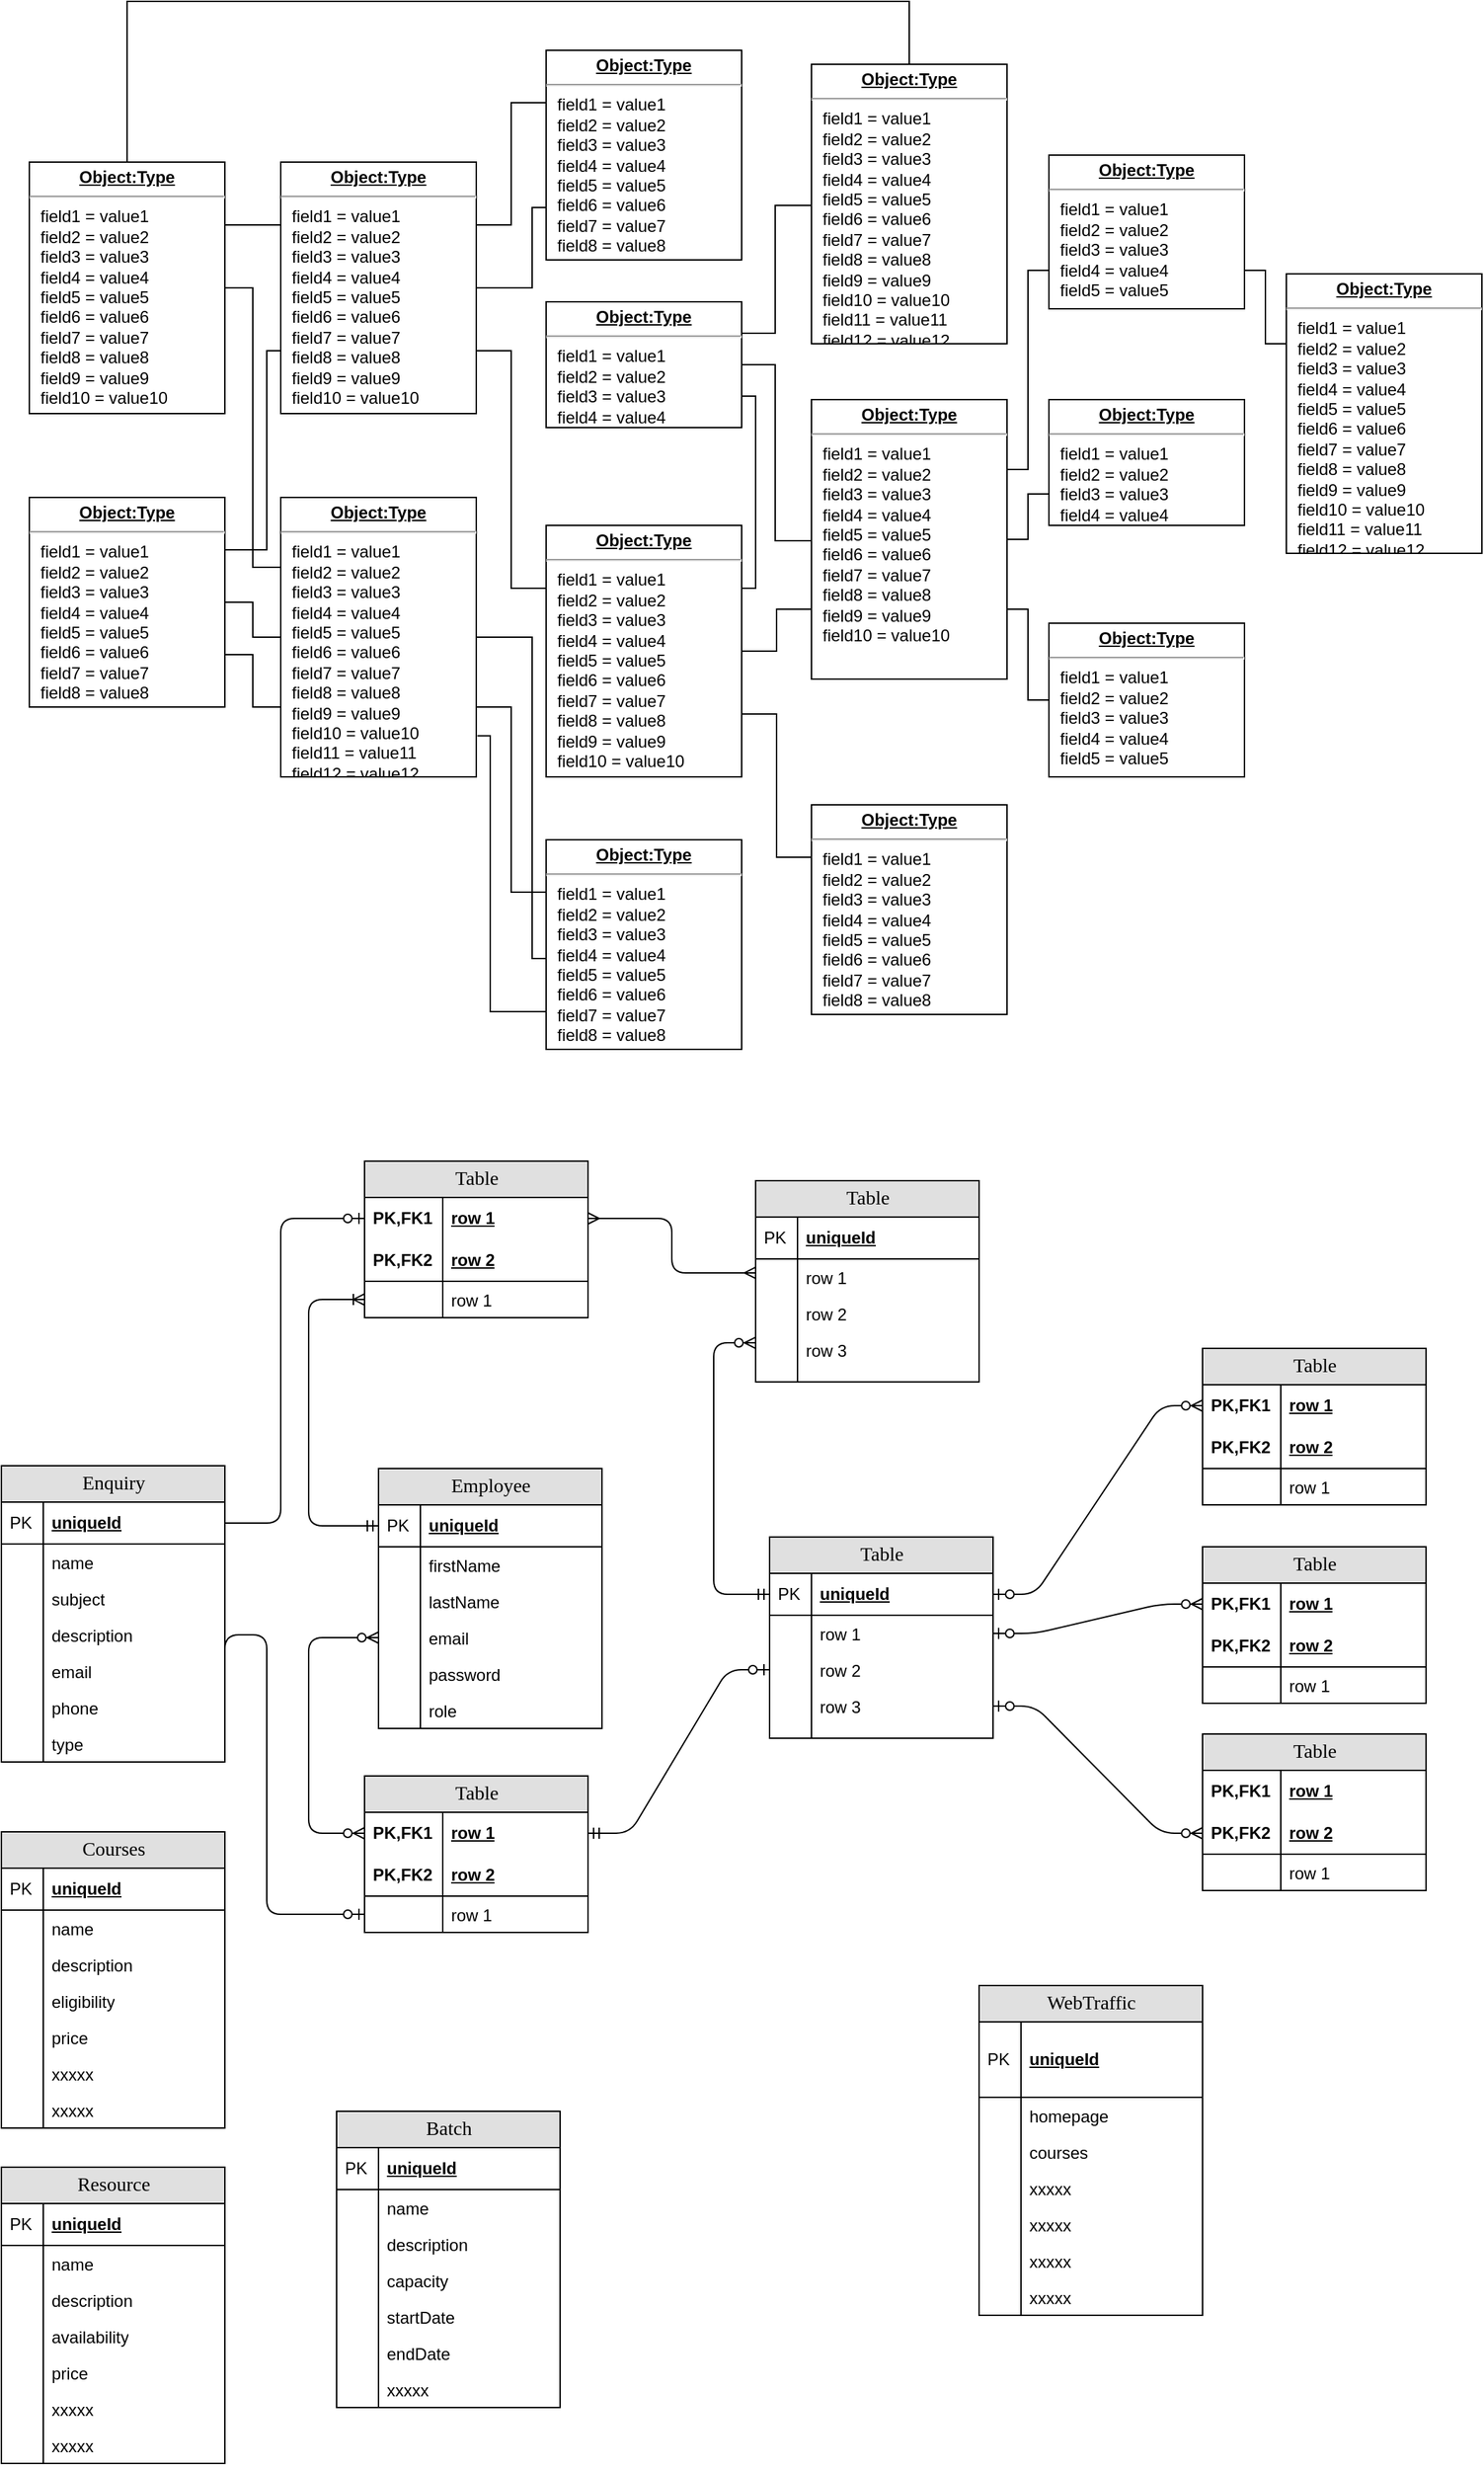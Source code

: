 <mxfile version="13.6.9" type="github">
  <diagram name="Page-1" id="a7904f86-f2b4-8e86-fa97-74104820619b">
    <mxGraphModel dx="865" dy="518" grid="1" gridSize="10" guides="1" tooltips="1" connect="1" arrows="1" fold="1" page="1" pageScale="1" pageWidth="1100" pageHeight="850" background="#ffffff" math="0" shadow="0">
      <root>
        <mxCell id="0" />
        <mxCell id="1" parent="0" />
        <mxCell id="24794b860abc3c2d-30" style="edgeStyle=orthogonalEdgeStyle;rounded=0;html=1;labelBackgroundColor=none;endArrow=none;endFill=0;endSize=8;fontFamily=Verdana;fontSize=12;align=left;" parent="1" source="24794b860abc3c2d-1" target="24794b860abc3c2d-23" edge="1">
          <mxGeometry relative="1" as="geometry">
            <Array as="points">
              <mxPoint x="110" y="90" />
              <mxPoint x="670" y="90" />
            </Array>
          </mxGeometry>
        </mxCell>
        <mxCell id="24794b860abc3c2d-36" style="edgeStyle=orthogonalEdgeStyle;rounded=0;html=1;exitX=1;exitY=0.5;entryX=0;entryY=0.25;labelBackgroundColor=none;endArrow=none;endFill=0;endSize=8;fontFamily=Verdana;fontSize=12;align=left;" parent="1" source="24794b860abc3c2d-1" target="24794b860abc3c2d-18" edge="1">
          <mxGeometry relative="1" as="geometry" />
        </mxCell>
        <mxCell id="24794b860abc3c2d-1" value="&lt;p style=&quot;margin: 0px ; margin-top: 4px ; text-align: center ; text-decoration: underline&quot;&gt;&lt;b&gt;Object:Type&lt;/b&gt;&lt;/p&gt;&lt;hr&gt;&lt;p style=&quot;margin: 0px ; margin-left: 8px&quot;&gt;field1 = value1&lt;br&gt;field2 = value2&lt;br&gt;field3 = value3&lt;/p&gt;&lt;p style=&quot;margin: 0px ; margin-left: 8px&quot;&gt;field4 = value4&lt;br&gt;&lt;/p&gt;&lt;p style=&quot;margin: 0px ; margin-left: 8px&quot;&gt;field5 = value5&lt;br&gt;&lt;/p&gt;&lt;p style=&quot;margin: 0px ; margin-left: 8px&quot;&gt;field6 = value6&lt;br&gt;&lt;/p&gt;&lt;p style=&quot;margin: 0px ; margin-left: 8px&quot;&gt;field7 = value7&lt;br&gt;&lt;/p&gt;&lt;p style=&quot;margin: 0px ; margin-left: 8px&quot;&gt;field8 = value8&lt;br&gt;&lt;/p&gt;&lt;p style=&quot;margin: 0px ; margin-left: 8px&quot;&gt;field9 = value9&lt;br&gt;&lt;/p&gt;&lt;p style=&quot;margin: 0px ; margin-left: 8px&quot;&gt;field10 = value10&lt;/p&gt;" style="verticalAlign=top;align=left;overflow=fill;fontSize=12;fontFamily=Helvetica;html=1;rounded=0;shadow=0;comic=0;labelBackgroundColor=none;strokeWidth=1" parent="1" vertex="1">
          <mxGeometry x="40" y="205" width="140" height="180" as="geometry" />
        </mxCell>
        <mxCell id="24794b860abc3c2d-39" style="edgeStyle=orthogonalEdgeStyle;rounded=0;html=1;exitX=1;exitY=0.25;entryX=0;entryY=0.75;labelBackgroundColor=none;endArrow=none;endFill=0;endSize=8;fontFamily=Verdana;fontSize=12;align=left;" parent="1" source="24794b860abc3c2d-16" target="24794b860abc3c2d-17" edge="1">
          <mxGeometry relative="1" as="geometry">
            <Array as="points">
              <mxPoint x="210" y="483" />
              <mxPoint x="210" y="340" />
            </Array>
          </mxGeometry>
        </mxCell>
        <mxCell id="24794b860abc3c2d-16" value="&lt;p style=&quot;margin: 0px ; margin-top: 4px ; text-align: center ; text-decoration: underline&quot;&gt;&lt;b&gt;Object:Type&lt;/b&gt;&lt;/p&gt;&lt;hr&gt;&lt;p style=&quot;margin: 0px ; margin-left: 8px&quot;&gt;field1 = value1&lt;br&gt;field2 = value2&lt;br&gt;field3 = value3&lt;/p&gt;&lt;p style=&quot;margin: 0px ; margin-left: 8px&quot;&gt;field4 = value4&lt;br&gt;&lt;/p&gt;&lt;p style=&quot;margin: 0px ; margin-left: 8px&quot;&gt;field5 = value5&lt;br&gt;&lt;/p&gt;&lt;p style=&quot;margin: 0px ; margin-left: 8px&quot;&gt;field6 = value6&lt;br&gt;&lt;/p&gt;&lt;p style=&quot;margin: 0px ; margin-left: 8px&quot;&gt;field7 = value7&lt;br&gt;&lt;/p&gt;&lt;p style=&quot;margin: 0px ; margin-left: 8px&quot;&gt;field8 = value8&lt;/p&gt;" style="verticalAlign=top;align=left;overflow=fill;fontSize=12;fontFamily=Helvetica;html=1;rounded=0;shadow=0;comic=0;labelBackgroundColor=none;strokeWidth=1" parent="1" vertex="1">
          <mxGeometry x="40" y="445" width="140" height="150" as="geometry" />
        </mxCell>
        <mxCell id="24794b860abc3c2d-40" style="edgeStyle=orthogonalEdgeStyle;rounded=0;html=1;exitX=0;exitY=0.25;entryX=1;entryY=0.25;labelBackgroundColor=none;endArrow=none;endFill=0;endSize=8;fontFamily=Verdana;fontSize=12;align=left;" parent="1" source="24794b860abc3c2d-17" target="24794b860abc3c2d-1" edge="1">
          <mxGeometry relative="1" as="geometry" />
        </mxCell>
        <mxCell id="24794b860abc3c2d-41" style="edgeStyle=orthogonalEdgeStyle;rounded=0;html=1;exitX=1;exitY=0.25;entryX=0;entryY=0.25;labelBackgroundColor=none;endArrow=none;endFill=0;endSize=8;fontFamily=Verdana;fontSize=12;align=left;" parent="1" source="24794b860abc3c2d-17" target="24794b860abc3c2d-19" edge="1">
          <mxGeometry relative="1" as="geometry" />
        </mxCell>
        <mxCell id="24794b860abc3c2d-17" value="&lt;p style=&quot;margin: 0px ; margin-top: 4px ; text-align: center ; text-decoration: underline&quot;&gt;&lt;b&gt;Object:Type&lt;/b&gt;&lt;/p&gt;&lt;hr&gt;&lt;p style=&quot;margin: 0px ; margin-left: 8px&quot;&gt;field1 = value1&lt;br&gt;field2 = value2&lt;br&gt;field3 = value3&lt;/p&gt;&lt;p style=&quot;margin: 0px ; margin-left: 8px&quot;&gt;field4 = value4&lt;br&gt;&lt;/p&gt;&lt;p style=&quot;margin: 0px ; margin-left: 8px&quot;&gt;field5 = value5&lt;br&gt;&lt;/p&gt;&lt;p style=&quot;margin: 0px ; margin-left: 8px&quot;&gt;field6 = value6&lt;br&gt;&lt;/p&gt;&lt;p style=&quot;margin: 0px ; margin-left: 8px&quot;&gt;field7 = value7&lt;br&gt;&lt;/p&gt;&lt;p style=&quot;margin: 0px ; margin-left: 8px&quot;&gt;field8 = value8&lt;br&gt;&lt;/p&gt;&lt;p style=&quot;margin: 0px ; margin-left: 8px&quot;&gt;field9 = value9&lt;br&gt;&lt;/p&gt;&lt;p style=&quot;margin: 0px ; margin-left: 8px&quot;&gt;field10 = value10&lt;/p&gt;" style="verticalAlign=top;align=left;overflow=fill;fontSize=12;fontFamily=Helvetica;html=1;rounded=0;shadow=0;comic=0;labelBackgroundColor=none;strokeWidth=1" parent="1" vertex="1">
          <mxGeometry x="220" y="205" width="140" height="180" as="geometry" />
        </mxCell>
        <mxCell id="24794b860abc3c2d-37" style="edgeStyle=orthogonalEdgeStyle;rounded=0;html=1;exitX=0;exitY=0.75;entryX=1;entryY=0.75;labelBackgroundColor=none;endArrow=none;endFill=0;endSize=8;fontFamily=Verdana;fontSize=12;align=left;" parent="1" source="24794b860abc3c2d-18" target="24794b860abc3c2d-16" edge="1">
          <mxGeometry relative="1" as="geometry" />
        </mxCell>
        <mxCell id="24794b860abc3c2d-38" style="edgeStyle=orthogonalEdgeStyle;rounded=0;html=1;exitX=0;exitY=0.5;entryX=1;entryY=0.5;labelBackgroundColor=none;endArrow=none;endFill=0;endSize=8;fontFamily=Verdana;fontSize=12;align=left;" parent="1" source="24794b860abc3c2d-18" target="24794b860abc3c2d-16" edge="1">
          <mxGeometry relative="1" as="geometry" />
        </mxCell>
        <mxCell id="24794b860abc3c2d-18" value="&lt;p style=&quot;margin: 0px ; margin-top: 4px ; text-align: center ; text-decoration: underline&quot;&gt;&lt;b&gt;Object:Type&lt;/b&gt;&lt;/p&gt;&lt;hr&gt;&lt;p style=&quot;margin: 0px ; margin-left: 8px&quot;&gt;field1 = value1&lt;br&gt;field2 = value2&lt;br&gt;field3 = value3&lt;/p&gt;&lt;p style=&quot;margin: 0px ; margin-left: 8px&quot;&gt;field4 = value4&lt;br&gt;&lt;/p&gt;&lt;p style=&quot;margin: 0px ; margin-left: 8px&quot;&gt;field5 = value5&lt;br&gt;&lt;/p&gt;&lt;p style=&quot;margin: 0px ; margin-left: 8px&quot;&gt;field6 = value6&lt;br&gt;&lt;/p&gt;&lt;p style=&quot;margin: 0px ; margin-left: 8px&quot;&gt;field7 = value7&lt;br&gt;&lt;/p&gt;&lt;p style=&quot;margin: 0px ; margin-left: 8px&quot;&gt;field8 = value8&lt;br&gt;&lt;/p&gt;&lt;p style=&quot;margin: 0px ; margin-left: 8px&quot;&gt;field9 = value9&lt;br&gt;&lt;/p&gt;&lt;p style=&quot;margin: 0px ; margin-left: 8px&quot;&gt;field10 = value10&lt;br&gt;&lt;/p&gt;&lt;p style=&quot;margin: 0px ; margin-left: 8px&quot;&gt;field11 = value11&lt;br&gt;&lt;/p&gt;&lt;p style=&quot;margin: 0px ; margin-left: 8px&quot;&gt;field12 = value12&lt;/p&gt;" style="verticalAlign=top;align=left;overflow=fill;fontSize=12;fontFamily=Helvetica;html=1;rounded=0;shadow=0;comic=0;labelBackgroundColor=none;strokeWidth=1" parent="1" vertex="1">
          <mxGeometry x="220" y="445" width="140" height="200" as="geometry" />
        </mxCell>
        <mxCell id="24794b860abc3c2d-42" style="edgeStyle=orthogonalEdgeStyle;rounded=0;html=1;exitX=0;exitY=0.75;entryX=1;entryY=0.5;labelBackgroundColor=none;endArrow=none;endFill=0;endSize=8;fontFamily=Verdana;fontSize=12;align=left;" parent="1" source="24794b860abc3c2d-19" target="24794b860abc3c2d-17" edge="1">
          <mxGeometry relative="1" as="geometry">
            <Array as="points">
              <mxPoint x="400" y="238" />
              <mxPoint x="400" y="295" />
            </Array>
          </mxGeometry>
        </mxCell>
        <mxCell id="24794b860abc3c2d-19" value="&lt;p style=&quot;margin: 0px ; margin-top: 4px ; text-align: center ; text-decoration: underline&quot;&gt;&lt;b&gt;Object:Type&lt;/b&gt;&lt;/p&gt;&lt;hr&gt;&lt;p style=&quot;margin: 0px ; margin-left: 8px&quot;&gt;field1 = value1&lt;br&gt;field2 = value2&lt;br&gt;field3 = value3&lt;/p&gt;&lt;p style=&quot;margin: 0px ; margin-left: 8px&quot;&gt;field4 = value4&lt;br&gt;&lt;/p&gt;&lt;p style=&quot;margin: 0px ; margin-left: 8px&quot;&gt;field5 = value5&lt;br&gt;&lt;/p&gt;&lt;p style=&quot;margin: 0px ; margin-left: 8px&quot;&gt;field6 = value6&lt;br&gt;&lt;/p&gt;&lt;p style=&quot;margin: 0px ; margin-left: 8px&quot;&gt;field7 = value7&lt;br&gt;&lt;/p&gt;&lt;p style=&quot;margin: 0px ; margin-left: 8px&quot;&gt;field8 = value8&lt;/p&gt;" style="verticalAlign=top;align=left;overflow=fill;fontSize=12;fontFamily=Helvetica;html=1;rounded=0;shadow=0;comic=0;labelBackgroundColor=none;strokeWidth=1" parent="1" vertex="1">
          <mxGeometry x="410" y="125" width="140" height="150" as="geometry" />
        </mxCell>
        <mxCell id="24794b860abc3c2d-32" style="edgeStyle=orthogonalEdgeStyle;rounded=0;html=1;labelBackgroundColor=none;endArrow=none;endFill=0;endSize=8;fontFamily=Verdana;fontSize=12;align=left;exitX=1;exitY=0.5;" parent="1" source="24794b860abc3c2d-20" target="24794b860abc3c2d-24" edge="1">
          <mxGeometry relative="1" as="geometry">
            <Array as="points">
              <mxPoint x="574" y="350" />
              <mxPoint x="574" y="476" />
            </Array>
          </mxGeometry>
        </mxCell>
        <mxCell id="24794b860abc3c2d-20" value="&lt;p style=&quot;margin: 0px ; margin-top: 4px ; text-align: center ; text-decoration: underline&quot;&gt;&lt;b&gt;Object:Type&lt;/b&gt;&lt;/p&gt;&lt;hr&gt;&lt;p style=&quot;margin: 0px ; margin-left: 8px&quot;&gt;field1 = value1&lt;br&gt;field2 = value2&lt;br&gt;field3 = value3&lt;/p&gt;&lt;p style=&quot;margin: 0px ; margin-left: 8px&quot;&gt;field4 = value4&lt;/p&gt;" style="verticalAlign=top;align=left;overflow=fill;fontSize=12;fontFamily=Helvetica;html=1;rounded=0;shadow=0;comic=0;labelBackgroundColor=none;strokeWidth=1" parent="1" vertex="1">
          <mxGeometry x="410" y="305" width="140" height="90" as="geometry" />
        </mxCell>
        <mxCell id="24794b860abc3c2d-33" style="edgeStyle=orthogonalEdgeStyle;rounded=0;html=1;exitX=1;exitY=0.5;entryX=0;entryY=0.75;labelBackgroundColor=none;endArrow=none;endFill=0;endSize=8;fontFamily=Verdana;fontSize=12;align=left;" parent="1" source="24794b860abc3c2d-21" target="24794b860abc3c2d-24" edge="1">
          <mxGeometry relative="1" as="geometry">
            <Array as="points">
              <mxPoint x="575" y="555" />
              <mxPoint x="575" y="525" />
            </Array>
          </mxGeometry>
        </mxCell>
        <mxCell id="24794b860abc3c2d-35" style="edgeStyle=orthogonalEdgeStyle;rounded=0;html=1;exitX=1;exitY=0.25;entryX=1;entryY=0.75;labelBackgroundColor=none;endArrow=none;endFill=0;endSize=8;fontFamily=Verdana;fontSize=12;align=left;" parent="1" source="24794b860abc3c2d-21" target="24794b860abc3c2d-20" edge="1">
          <mxGeometry relative="1" as="geometry" />
        </mxCell>
        <mxCell id="24794b860abc3c2d-48" style="edgeStyle=orthogonalEdgeStyle;rounded=0;html=1;exitX=0;exitY=0.25;entryX=1;entryY=0.75;labelBackgroundColor=none;endArrow=none;endFill=0;endSize=8;fontFamily=Verdana;fontSize=12;align=left;" parent="1" source="24794b860abc3c2d-21" target="24794b860abc3c2d-17" edge="1">
          <mxGeometry relative="1" as="geometry" />
        </mxCell>
        <mxCell id="24794b860abc3c2d-21" value="&lt;p style=&quot;margin: 0px ; margin-top: 4px ; text-align: center ; text-decoration: underline&quot;&gt;&lt;b&gt;Object:Type&lt;/b&gt;&lt;/p&gt;&lt;hr&gt;&lt;p style=&quot;margin: 0px ; margin-left: 8px&quot;&gt;field1 = value1&lt;br&gt;field2 = value2&lt;br&gt;field3 = value3&lt;/p&gt;&lt;p style=&quot;margin: 0px ; margin-left: 8px&quot;&gt;field4 = value4&lt;br&gt;&lt;/p&gt;&lt;p style=&quot;margin: 0px ; margin-left: 8px&quot;&gt;field5 = value5&lt;br&gt;&lt;/p&gt;&lt;p style=&quot;margin: 0px ; margin-left: 8px&quot;&gt;field6 = value6&lt;br&gt;&lt;/p&gt;&lt;p style=&quot;margin: 0px ; margin-left: 8px&quot;&gt;field7 = value7&lt;br&gt;&lt;/p&gt;&lt;p style=&quot;margin: 0px ; margin-left: 8px&quot;&gt;field8 = value8&lt;br&gt;&lt;/p&gt;&lt;p style=&quot;margin: 0px ; margin-left: 8px&quot;&gt;field9 = value9&lt;br&gt;&lt;/p&gt;&lt;p style=&quot;margin: 0px ; margin-left: 8px&quot;&gt;field10 = value10&lt;/p&gt;" style="verticalAlign=top;align=left;overflow=fill;fontSize=12;fontFamily=Helvetica;html=1;rounded=0;shadow=0;comic=0;labelBackgroundColor=none;strokeWidth=1" parent="1" vertex="1">
          <mxGeometry x="410" y="465" width="140" height="180" as="geometry" />
        </mxCell>
        <mxCell id="24794b860abc3c2d-47" style="edgeStyle=orthogonalEdgeStyle;rounded=0;html=1;exitX=0;exitY=0.25;entryX=1;entryY=0.75;labelBackgroundColor=none;endArrow=none;endFill=0;endSize=8;fontFamily=Verdana;fontSize=12;align=left;" parent="1" source="24794b860abc3c2d-22" target="24794b860abc3c2d-18" edge="1">
          <mxGeometry relative="1" as="geometry" />
        </mxCell>
        <mxCell id="24794b860abc3c2d-50" style="edgeStyle=orthogonalEdgeStyle;rounded=0;html=1;exitX=0;exitY=0.75;entryX=1.006;entryY=0.853;entryPerimeter=0;labelBackgroundColor=none;endArrow=none;endFill=0;endSize=8;fontFamily=Verdana;fontSize=12;align=left;" parent="1" source="24794b860abc3c2d-22" target="24794b860abc3c2d-18" edge="1">
          <mxGeometry relative="1" as="geometry">
            <Array as="points">
              <mxPoint x="370" y="813" />
              <mxPoint x="370" y="615" />
            </Array>
          </mxGeometry>
        </mxCell>
        <mxCell id="24794b860abc3c2d-51" style="edgeStyle=orthogonalEdgeStyle;rounded=0;html=1;exitX=0;exitY=0.5;entryX=1;entryY=0.5;labelBackgroundColor=none;endArrow=none;endFill=0;endSize=8;fontFamily=Verdana;fontSize=12;align=left;" parent="1" source="24794b860abc3c2d-22" target="24794b860abc3c2d-18" edge="1">
          <mxGeometry relative="1" as="geometry">
            <Array as="points">
              <mxPoint x="400" y="775" />
              <mxPoint x="400" y="545" />
            </Array>
          </mxGeometry>
        </mxCell>
        <mxCell id="24794b860abc3c2d-22" value="&lt;p style=&quot;margin: 0px ; margin-top: 4px ; text-align: center ; text-decoration: underline&quot;&gt;&lt;b&gt;Object:Type&lt;/b&gt;&lt;/p&gt;&lt;hr&gt;&lt;p style=&quot;margin: 0px ; margin-left: 8px&quot;&gt;field1 = value1&lt;br&gt;field2 = value2&lt;br&gt;field3 = value3&lt;/p&gt;&lt;p style=&quot;margin: 0px ; margin-left: 8px&quot;&gt;field4 = value4&lt;br&gt;&lt;/p&gt;&lt;p style=&quot;margin: 0px ; margin-left: 8px&quot;&gt;field5 = value5&lt;br&gt;&lt;/p&gt;&lt;p style=&quot;margin: 0px ; margin-left: 8px&quot;&gt;field6 = value6&lt;br&gt;&lt;/p&gt;&lt;p style=&quot;margin: 0px ; margin-left: 8px&quot;&gt;field7 = value7&lt;br&gt;&lt;/p&gt;&lt;p style=&quot;margin: 0px ; margin-left: 8px&quot;&gt;field8 = value8&lt;/p&gt;" style="verticalAlign=top;align=left;overflow=fill;fontSize=12;fontFamily=Helvetica;html=1;rounded=0;shadow=0;comic=0;labelBackgroundColor=none;strokeWidth=1" parent="1" vertex="1">
          <mxGeometry x="410" y="690" width="140" height="150" as="geometry" />
        </mxCell>
        <mxCell id="24794b860abc3c2d-31" style="edgeStyle=orthogonalEdgeStyle;rounded=0;html=1;labelBackgroundColor=none;endArrow=none;endFill=0;endSize=8;fontFamily=Verdana;fontSize=12;align=left;entryX=1;entryY=0.25;" parent="1" source="24794b860abc3c2d-23" target="24794b860abc3c2d-20" edge="1">
          <mxGeometry relative="1" as="geometry">
            <Array as="points">
              <mxPoint x="574" y="236" />
              <mxPoint x="574" y="327" />
            </Array>
          </mxGeometry>
        </mxCell>
        <mxCell id="24794b860abc3c2d-23" value="&lt;p style=&quot;margin: 0px ; margin-top: 4px ; text-align: center ; text-decoration: underline&quot;&gt;&lt;b&gt;Object:Type&lt;/b&gt;&lt;/p&gt;&lt;hr&gt;&lt;p style=&quot;margin: 0px ; margin-left: 8px&quot;&gt;field1 = value1&lt;br&gt;field2 = value2&lt;br&gt;field3 = value3&lt;/p&gt;&lt;p style=&quot;margin: 0px ; margin-left: 8px&quot;&gt;field4 = value4&lt;br&gt;&lt;/p&gt;&lt;p style=&quot;margin: 0px ; margin-left: 8px&quot;&gt;field5 = value5&lt;br&gt;&lt;/p&gt;&lt;p style=&quot;margin: 0px ; margin-left: 8px&quot;&gt;field6 = value6&lt;br&gt;&lt;/p&gt;&lt;p style=&quot;margin: 0px ; margin-left: 8px&quot;&gt;field7 = value7&lt;br&gt;&lt;/p&gt;&lt;p style=&quot;margin: 0px ; margin-left: 8px&quot;&gt;field8 = value8&lt;br&gt;&lt;/p&gt;&lt;p style=&quot;margin: 0px ; margin-left: 8px&quot;&gt;field9 = value9&lt;br&gt;&lt;/p&gt;&lt;p style=&quot;margin: 0px ; margin-left: 8px&quot;&gt;field10 = value10&lt;br&gt;&lt;/p&gt;&lt;p style=&quot;margin: 0px ; margin-left: 8px&quot;&gt;field11 = value11&lt;br&gt;&lt;/p&gt;&lt;p style=&quot;margin: 0px ; margin-left: 8px&quot;&gt;field12 = value12&lt;/p&gt;" style="verticalAlign=top;align=left;overflow=fill;fontSize=12;fontFamily=Helvetica;html=1;rounded=0;shadow=0;comic=0;labelBackgroundColor=none;strokeWidth=1" parent="1" vertex="1">
          <mxGeometry x="600" y="135" width="140" height="200" as="geometry" />
        </mxCell>
        <mxCell id="24794b860abc3c2d-44" style="edgeStyle=orthogonalEdgeStyle;rounded=0;html=1;exitX=1;exitY=0.25;entryX=0;entryY=0.75;labelBackgroundColor=none;endArrow=none;endFill=0;endSize=8;fontFamily=Verdana;fontSize=12;align=left;" parent="1" source="24794b860abc3c2d-24" target="24794b860abc3c2d-26" edge="1">
          <mxGeometry relative="1" as="geometry" />
        </mxCell>
        <mxCell id="24794b860abc3c2d-45" style="edgeStyle=orthogonalEdgeStyle;rounded=0;html=1;exitX=1;exitY=0.5;entryX=0;entryY=0.75;labelBackgroundColor=none;endArrow=none;endFill=0;endSize=8;fontFamily=Verdana;fontSize=12;align=left;" parent="1" source="24794b860abc3c2d-24" target="24794b860abc3c2d-27" edge="1">
          <mxGeometry relative="1" as="geometry" />
        </mxCell>
        <mxCell id="24794b860abc3c2d-46" style="edgeStyle=orthogonalEdgeStyle;rounded=0;html=1;exitX=1;exitY=0.75;entryX=0;entryY=0.5;labelBackgroundColor=none;endArrow=none;endFill=0;endSize=8;fontFamily=Verdana;fontSize=12;align=left;" parent="1" source="24794b860abc3c2d-24" target="24794b860abc3c2d-28" edge="1">
          <mxGeometry relative="1" as="geometry" />
        </mxCell>
        <mxCell id="24794b860abc3c2d-24" value="&lt;p style=&quot;margin: 0px ; margin-top: 4px ; text-align: center ; text-decoration: underline&quot;&gt;&lt;b&gt;Object:Type&lt;/b&gt;&lt;/p&gt;&lt;hr&gt;&lt;p style=&quot;margin: 0px ; margin-left: 8px&quot;&gt;field1 = value1&lt;br&gt;field2 = value2&lt;br&gt;field3 = value3&lt;/p&gt;&lt;p style=&quot;margin: 0px ; margin-left: 8px&quot;&gt;field4 = value4&lt;br&gt;&lt;/p&gt;&lt;p style=&quot;margin: 0px ; margin-left: 8px&quot;&gt;field5 = value5&lt;br&gt;&lt;/p&gt;&lt;p style=&quot;margin: 0px ; margin-left: 8px&quot;&gt;field6 = value6&lt;br&gt;&lt;/p&gt;&lt;p style=&quot;margin: 0px ; margin-left: 8px&quot;&gt;field7 = value7&lt;br&gt;&lt;/p&gt;&lt;p style=&quot;margin: 0px ; margin-left: 8px&quot;&gt;field8 = value8&lt;br&gt;&lt;/p&gt;&lt;p style=&quot;margin: 0px ; margin-left: 8px&quot;&gt;field9 = value9&lt;br&gt;&lt;/p&gt;&lt;p style=&quot;margin: 0px ; margin-left: 8px&quot;&gt;field10 = value10&lt;/p&gt;" style="verticalAlign=top;align=left;overflow=fill;fontSize=12;fontFamily=Helvetica;html=1;rounded=0;shadow=0;comic=0;labelBackgroundColor=none;strokeWidth=1" parent="1" vertex="1">
          <mxGeometry x="600" y="375" width="140" height="200" as="geometry" />
        </mxCell>
        <mxCell id="24794b860abc3c2d-49" style="edgeStyle=orthogonalEdgeStyle;rounded=0;html=1;exitX=0;exitY=0.25;entryX=1;entryY=0.75;labelBackgroundColor=none;endArrow=none;endFill=0;endSize=8;fontFamily=Verdana;fontSize=12;align=left;" parent="1" source="24794b860abc3c2d-25" target="24794b860abc3c2d-21" edge="1">
          <mxGeometry relative="1" as="geometry" />
        </mxCell>
        <mxCell id="24794b860abc3c2d-25" value="&lt;p style=&quot;margin: 0px ; margin-top: 4px ; text-align: center ; text-decoration: underline&quot;&gt;&lt;b&gt;Object:Type&lt;/b&gt;&lt;/p&gt;&lt;hr&gt;&lt;p style=&quot;margin: 0px ; margin-left: 8px&quot;&gt;field1 = value1&lt;br&gt;field2 = value2&lt;br&gt;field3 = value3&lt;/p&gt;&lt;p style=&quot;margin: 0px ; margin-left: 8px&quot;&gt;field4 = value4&lt;br&gt;&lt;/p&gt;&lt;p style=&quot;margin: 0px ; margin-left: 8px&quot;&gt;field5 = value5&lt;br&gt;&lt;/p&gt;&lt;p style=&quot;margin: 0px ; margin-left: 8px&quot;&gt;field6 = value6&lt;br&gt;&lt;/p&gt;&lt;p style=&quot;margin: 0px ; margin-left: 8px&quot;&gt;field7 = value7&lt;br&gt;&lt;/p&gt;&lt;p style=&quot;margin: 0px ; margin-left: 8px&quot;&gt;field8 = value8&lt;/p&gt;" style="verticalAlign=top;align=left;overflow=fill;fontSize=12;fontFamily=Helvetica;html=1;rounded=0;shadow=0;comic=0;labelBackgroundColor=none;strokeWidth=1" parent="1" vertex="1">
          <mxGeometry x="600" y="665" width="140" height="150" as="geometry" />
        </mxCell>
        <mxCell id="24794b860abc3c2d-43" style="edgeStyle=orthogonalEdgeStyle;rounded=0;html=1;exitX=1;exitY=0.75;entryX=0;entryY=0.25;labelBackgroundColor=none;endArrow=none;endFill=0;endSize=8;fontFamily=Verdana;fontSize=12;align=left;" parent="1" source="24794b860abc3c2d-26" target="24794b860abc3c2d-29" edge="1">
          <mxGeometry relative="1" as="geometry" />
        </mxCell>
        <mxCell id="24794b860abc3c2d-26" value="&lt;p style=&quot;margin: 0px ; margin-top: 4px ; text-align: center ; text-decoration: underline&quot;&gt;&lt;b&gt;Object:Type&lt;/b&gt;&lt;/p&gt;&lt;hr&gt;&lt;p style=&quot;margin: 0px ; margin-left: 8px&quot;&gt;field1 = value1&lt;br&gt;field2 = value2&lt;br&gt;field3 = value3&lt;/p&gt;&lt;p style=&quot;margin: 0px ; margin-left: 8px&quot;&gt;field4 = value4&lt;br&gt;&lt;/p&gt;&lt;p style=&quot;margin: 0px ; margin-left: 8px&quot;&gt;field5 = value5&lt;/p&gt;" style="verticalAlign=top;align=left;overflow=fill;fontSize=12;fontFamily=Helvetica;html=1;rounded=0;shadow=0;comic=0;labelBackgroundColor=none;strokeWidth=1" parent="1" vertex="1">
          <mxGeometry x="770" y="200" width="140" height="110" as="geometry" />
        </mxCell>
        <mxCell id="24794b860abc3c2d-27" value="&lt;p style=&quot;margin: 0px ; margin-top: 4px ; text-align: center ; text-decoration: underline&quot;&gt;&lt;b&gt;Object:Type&lt;/b&gt;&lt;/p&gt;&lt;hr&gt;&lt;p style=&quot;margin: 0px ; margin-left: 8px&quot;&gt;field1 = value1&lt;br&gt;field2 = value2&lt;br&gt;field3 = value3&lt;/p&gt;&lt;p style=&quot;margin: 0px ; margin-left: 8px&quot;&gt;field4 = value4&lt;/p&gt;" style="verticalAlign=top;align=left;overflow=fill;fontSize=12;fontFamily=Helvetica;html=1;rounded=0;shadow=0;comic=0;labelBackgroundColor=none;strokeWidth=1" parent="1" vertex="1">
          <mxGeometry x="770" y="375" width="140" height="90" as="geometry" />
        </mxCell>
        <mxCell id="24794b860abc3c2d-28" value="&lt;p style=&quot;margin: 0px ; margin-top: 4px ; text-align: center ; text-decoration: underline&quot;&gt;&lt;b&gt;Object:Type&lt;/b&gt;&lt;/p&gt;&lt;hr&gt;&lt;p style=&quot;margin: 0px ; margin-left: 8px&quot;&gt;field1 = value1&lt;br&gt;field2 = value2&lt;br&gt;field3 = value3&lt;/p&gt;&lt;p style=&quot;margin: 0px ; margin-left: 8px&quot;&gt;field4 = value4&lt;br&gt;&lt;/p&gt;&lt;p style=&quot;margin: 0px ; margin-left: 8px&quot;&gt;field5 = value5&lt;/p&gt;" style="verticalAlign=top;align=left;overflow=fill;fontSize=12;fontFamily=Helvetica;html=1;rounded=0;shadow=0;comic=0;labelBackgroundColor=none;strokeWidth=1" parent="1" vertex="1">
          <mxGeometry x="770" y="535" width="140" height="110" as="geometry" />
        </mxCell>
        <mxCell id="24794b860abc3c2d-29" value="&lt;p style=&quot;margin: 0px ; margin-top: 4px ; text-align: center ; text-decoration: underline&quot;&gt;&lt;b&gt;Object:Type&lt;/b&gt;&lt;/p&gt;&lt;hr&gt;&lt;p style=&quot;margin: 0px ; margin-left: 8px&quot;&gt;field1 = value1&lt;br&gt;field2 = value2&lt;br&gt;field3 = value3&lt;/p&gt;&lt;p style=&quot;margin: 0px ; margin-left: 8px&quot;&gt;field4 = value4&lt;br&gt;&lt;/p&gt;&lt;p style=&quot;margin: 0px ; margin-left: 8px&quot;&gt;field5 = value5&lt;br&gt;&lt;/p&gt;&lt;p style=&quot;margin: 0px ; margin-left: 8px&quot;&gt;field6 = value6&lt;br&gt;&lt;/p&gt;&lt;p style=&quot;margin: 0px ; margin-left: 8px&quot;&gt;field7 = value7&lt;br&gt;&lt;/p&gt;&lt;p style=&quot;margin: 0px ; margin-left: 8px&quot;&gt;field8 = value8&lt;br&gt;&lt;/p&gt;&lt;p style=&quot;margin: 0px ; margin-left: 8px&quot;&gt;field9 = value9&lt;br&gt;&lt;/p&gt;&lt;p style=&quot;margin: 0px ; margin-left: 8px&quot;&gt;field10 = value10&lt;br&gt;&lt;/p&gt;&lt;p style=&quot;margin: 0px ; margin-left: 8px&quot;&gt;field11 = value11&lt;br&gt;&lt;/p&gt;&lt;p style=&quot;margin: 0px ; margin-left: 8px&quot;&gt;field12 = value12&lt;/p&gt;" style="verticalAlign=top;align=left;overflow=fill;fontSize=12;fontFamily=Helvetica;html=1;rounded=0;shadow=0;comic=0;labelBackgroundColor=none;strokeWidth=1" parent="1" vertex="1">
          <mxGeometry x="940" y="285" width="140" height="200" as="geometry" />
        </mxCell>
        <mxCell id="QbshzU4DQmxqSAbO1JOp-55" value="" style="edgeStyle=orthogonalEdgeStyle;html=1;endArrow=ERoneToMany;startArrow=ERmandOne;labelBackgroundColor=none;fontFamily=Verdana;fontSize=14;entryX=0;entryY=0.5;exitX=0;exitY=0.5;" parent="1" source="QbshzU4DQmxqSAbO1JOp-20" target="QbshzU4DQmxqSAbO1JOp-6" edge="1">
          <mxGeometry width="100" height="100" relative="1" as="geometry">
            <mxPoint x="90" y="1210" as="sourcePoint" />
            <mxPoint x="190" y="1110" as="targetPoint" />
            <Array as="points">
              <mxPoint x="240" y="1181" />
              <mxPoint x="240" y="1019" />
            </Array>
          </mxGeometry>
        </mxCell>
        <mxCell id="QbshzU4DQmxqSAbO1JOp-56" value="" style="edgeStyle=orthogonalEdgeStyle;html=1;endArrow=ERzeroToMany;endFill=1;startArrow=ERzeroToMany;labelBackgroundColor=none;fontFamily=Verdana;fontSize=14;entryX=0;entryY=0.5;exitX=0;exitY=0.5;" parent="1" source="QbshzU4DQmxqSAbO1JOp-49" target="QbshzU4DQmxqSAbO1JOp-26" edge="1">
          <mxGeometry width="100" height="100" relative="1" as="geometry">
            <mxPoint x="110" y="1430" as="sourcePoint" />
            <mxPoint x="210" y="1330" as="targetPoint" />
            <Array as="points">
              <mxPoint x="240" y="1401" />
              <mxPoint x="240" y="1261" />
            </Array>
          </mxGeometry>
        </mxCell>
        <mxCell id="QbshzU4DQmxqSAbO1JOp-57" value="" style="edgeStyle=orthogonalEdgeStyle;html=1;endArrow=ERmany;startArrow=ERmany;labelBackgroundColor=none;fontFamily=Verdana;fontSize=14;entryX=1;entryY=0.5;exitX=0;exitY=0.383;exitPerimeter=0;" parent="1" source="QbshzU4DQmxqSAbO1JOp-11" target="QbshzU4DQmxqSAbO1JOp-2" edge="1">
          <mxGeometry width="100" height="100" relative="1" as="geometry">
            <mxPoint x="550" y="1000" as="sourcePoint" />
            <mxPoint x="570" y="1090" as="targetPoint" />
            <Array as="points">
              <mxPoint x="500" y="1000" />
              <mxPoint x="500" y="961" />
            </Array>
          </mxGeometry>
        </mxCell>
        <mxCell id="QbshzU4DQmxqSAbO1JOp-58" value="" style="edgeStyle=orthogonalEdgeStyle;html=1;endArrow=ERzeroToMany;startArrow=ERmandOne;labelBackgroundColor=none;fontFamily=Verdana;fontSize=14;entryX=0;entryY=0.308;entryPerimeter=0;exitX=0;exitY=0.5;" parent="1" source="QbshzU4DQmxqSAbO1JOp-31" target="QbshzU4DQmxqSAbO1JOp-15" edge="1">
          <mxGeometry width="100" height="100" relative="1" as="geometry">
            <mxPoint x="460" y="1200" as="sourcePoint" />
            <mxPoint x="560" y="1100" as="targetPoint" />
            <Array as="points">
              <mxPoint x="530" y="1230" />
              <mxPoint x="530" y="1050" />
            </Array>
          </mxGeometry>
        </mxCell>
        <mxCell id="QbshzU4DQmxqSAbO1JOp-59" value="" style="edgeStyle=entityRelationEdgeStyle;html=1;endArrow=ERzeroToOne;startArrow=ERmandOne;labelBackgroundColor=none;fontFamily=Verdana;fontSize=14;exitX=1;exitY=0.5;entryX=0;entryY=0.5;" parent="1" source="QbshzU4DQmxqSAbO1JOp-49" target="QbshzU4DQmxqSAbO1JOp-35" edge="1">
          <mxGeometry width="100" height="100" relative="1" as="geometry">
            <mxPoint x="590" y="1500" as="sourcePoint" />
            <mxPoint x="690" y="1400" as="targetPoint" />
          </mxGeometry>
        </mxCell>
        <mxCell id="QbshzU4DQmxqSAbO1JOp-60" value="" style="edgeStyle=entityRelationEdgeStyle;html=1;endArrow=ERzeroToMany;startArrow=ERzeroToOne;labelBackgroundColor=none;fontFamily=Verdana;fontSize=14;entryX=0;entryY=0.5;exitX=1;exitY=0.5;" parent="1" source="QbshzU4DQmxqSAbO1JOp-31" target="QbshzU4DQmxqSAbO1JOp-42" edge="1">
          <mxGeometry width="100" height="100" relative="1" as="geometry">
            <mxPoint x="840" y="1380" as="sourcePoint" />
            <mxPoint x="940" y="1280" as="targetPoint" />
          </mxGeometry>
        </mxCell>
        <mxCell id="QbshzU4DQmxqSAbO1JOp-75" value="" style="edgeStyle=entityRelationEdgeStyle;html=1;endArrow=ERzeroToMany;startArrow=ERzeroToOne;labelBackgroundColor=none;fontFamily=Verdana;fontSize=14;entryX=0;entryY=0.5;exitX=1;exitY=0.5;" parent="1" source="QbshzU4DQmxqSAbO1JOp-33" target="QbshzU4DQmxqSAbO1JOp-62" edge="1">
          <mxGeometry width="100" height="100" relative="1" as="geometry">
            <mxPoint x="739.765" y="1239.529" as="sourcePoint" />
            <mxPoint x="890.353" y="1105.412" as="targetPoint" />
          </mxGeometry>
        </mxCell>
        <mxCell id="QbshzU4DQmxqSAbO1JOp-76" value="" style="edgeStyle=entityRelationEdgeStyle;html=1;endArrow=ERzeroToMany;startArrow=ERzeroToOne;labelBackgroundColor=none;fontFamily=Verdana;fontSize=14;entryX=0;entryY=0.5;exitX=1;exitY=0.5;" parent="1" source="QbshzU4DQmxqSAbO1JOp-37" target="QbshzU4DQmxqSAbO1JOp-71" edge="1">
          <mxGeometry width="100" height="100" relative="1" as="geometry">
            <mxPoint x="749.765" y="1249.529" as="sourcePoint" />
            <mxPoint x="900.353" y="1115.412" as="targetPoint" />
          </mxGeometry>
        </mxCell>
        <mxCell id="QbshzU4DQmxqSAbO1JOp-88" value="" style="edgeStyle=orthogonalEdgeStyle;html=1;endArrow=ERzeroToOne;endFill=1;labelBackgroundColor=none;fontFamily=Verdana;fontSize=14;entryX=0;entryY=0.5;exitX=1;exitY=0.5;" parent="1" source="QbshzU4DQmxqSAbO1JOp-78" target="QbshzU4DQmxqSAbO1JOp-2" edge="1">
          <mxGeometry width="100" height="100" relative="1" as="geometry">
            <mxPoint x="60" y="1080" as="sourcePoint" />
            <mxPoint x="160" y="980" as="targetPoint" />
            <Array as="points">
              <mxPoint x="220" y="1179" />
              <mxPoint x="220" y="961" />
            </Array>
          </mxGeometry>
        </mxCell>
        <mxCell id="QbshzU4DQmxqSAbO1JOp-89" value="" style="edgeStyle=orthogonalEdgeStyle;html=1;endArrow=ERzeroToOne;endFill=1;labelBackgroundColor=none;fontFamily=Verdana;fontSize=14;entryX=0;entryY=0.5;exitX=1;exitY=0.5;" parent="1" source="QbshzU4DQmxqSAbO1JOp-84" target="QbshzU4DQmxqSAbO1JOp-53" edge="1">
          <mxGeometry width="100" height="100" relative="1" as="geometry">
            <mxPoint x="190.353" y="1188.941" as="sourcePoint" />
            <mxPoint x="290.353" y="971.294" as="targetPoint" />
            <Array as="points">
              <mxPoint x="210" y="1259" />
              <mxPoint x="210" y="1459" />
            </Array>
          </mxGeometry>
        </mxCell>
        <mxCell id="QbshzU4DQmxqSAbO1JOp-1" value="Table" style="swimlane;html=1;fontStyle=0;childLayout=stackLayout;horizontal=1;startSize=26;fillColor=#e0e0e0;horizontalStack=0;resizeParent=1;resizeLast=0;collapsible=1;marginBottom=0;swimlaneFillColor=#ffffff;align=center;rounded=0;shadow=0;comic=0;labelBackgroundColor=none;strokeWidth=1;fontFamily=Verdana;fontSize=14" parent="1" vertex="1">
          <mxGeometry x="280" y="920" width="160" height="112" as="geometry" />
        </mxCell>
        <mxCell id="QbshzU4DQmxqSAbO1JOp-2" value="row 1" style="shape=partialRectangle;top=0;left=0;right=0;bottom=0;html=1;align=left;verticalAlign=middle;fillColor=none;spacingLeft=60;spacingRight=4;whiteSpace=wrap;overflow=hidden;rotatable=0;points=[[0,0.5],[1,0.5]];portConstraint=eastwest;dropTarget=0;fontStyle=5;" parent="QbshzU4DQmxqSAbO1JOp-1" vertex="1">
          <mxGeometry y="26" width="160" height="30" as="geometry" />
        </mxCell>
        <mxCell id="QbshzU4DQmxqSAbO1JOp-3" value="PK,FK1" style="shape=partialRectangle;fontStyle=1;top=0;left=0;bottom=0;html=1;fillColor=none;align=left;verticalAlign=middle;spacingLeft=4;spacingRight=4;whiteSpace=wrap;overflow=hidden;rotatable=0;points=[];portConstraint=eastwest;part=1;" parent="QbshzU4DQmxqSAbO1JOp-2" vertex="1" connectable="0">
          <mxGeometry width="56" height="30" as="geometry" />
        </mxCell>
        <mxCell id="QbshzU4DQmxqSAbO1JOp-4" value="row 2" style="shape=partialRectangle;top=0;left=0;right=0;bottom=1;html=1;align=left;verticalAlign=middle;fillColor=none;spacingLeft=60;spacingRight=4;whiteSpace=wrap;overflow=hidden;rotatable=0;points=[[0,0.5],[1,0.5]];portConstraint=eastwest;dropTarget=0;fontStyle=5;" parent="QbshzU4DQmxqSAbO1JOp-1" vertex="1">
          <mxGeometry y="56" width="160" height="30" as="geometry" />
        </mxCell>
        <mxCell id="QbshzU4DQmxqSAbO1JOp-5" value="PK,FK2" style="shape=partialRectangle;fontStyle=1;top=0;left=0;bottom=0;html=1;fillColor=none;align=left;verticalAlign=middle;spacingLeft=4;spacingRight=4;whiteSpace=wrap;overflow=hidden;rotatable=0;points=[];portConstraint=eastwest;part=1;" parent="QbshzU4DQmxqSAbO1JOp-4" vertex="1" connectable="0">
          <mxGeometry width="56" height="30" as="geometry" />
        </mxCell>
        <mxCell id="QbshzU4DQmxqSAbO1JOp-6" value="row 1" style="shape=partialRectangle;top=0;left=0;right=0;bottom=0;html=1;align=left;verticalAlign=top;fillColor=none;spacingLeft=60;spacingRight=4;whiteSpace=wrap;overflow=hidden;rotatable=0;points=[[0,0.5],[1,0.5]];portConstraint=eastwest;dropTarget=0;" parent="QbshzU4DQmxqSAbO1JOp-1" vertex="1">
          <mxGeometry y="86" width="160" height="26" as="geometry" />
        </mxCell>
        <mxCell id="QbshzU4DQmxqSAbO1JOp-7" value="" style="shape=partialRectangle;top=0;left=0;bottom=0;html=1;fillColor=none;align=left;verticalAlign=top;spacingLeft=4;spacingRight=4;whiteSpace=wrap;overflow=hidden;rotatable=0;points=[];portConstraint=eastwest;part=1;" parent="QbshzU4DQmxqSAbO1JOp-6" vertex="1" connectable="0">
          <mxGeometry width="56" height="26" as="geometry" />
        </mxCell>
        <mxCell id="QbshzU4DQmxqSAbO1JOp-8" value="Table" style="swimlane;html=1;fontStyle=0;childLayout=stackLayout;horizontal=1;startSize=26;fillColor=#e0e0e0;horizontalStack=0;resizeParent=1;resizeLast=0;collapsible=1;marginBottom=0;swimlaneFillColor=#ffffff;align=center;rounded=0;shadow=0;comic=0;labelBackgroundColor=none;strokeWidth=1;fontFamily=Verdana;fontSize=14;swimlaneLine=1;" parent="1" vertex="1">
          <mxGeometry x="560" y="934" width="160" height="144" as="geometry" />
        </mxCell>
        <mxCell id="QbshzU4DQmxqSAbO1JOp-9" value="uniqueId" style="shape=partialRectangle;top=0;left=0;right=0;bottom=1;html=1;align=left;verticalAlign=middle;fillColor=none;spacingLeft=34;spacingRight=4;whiteSpace=wrap;overflow=hidden;rotatable=0;points=[[0,0.5],[1,0.5]];portConstraint=eastwest;dropTarget=0;fontStyle=5;" parent="QbshzU4DQmxqSAbO1JOp-8" vertex="1">
          <mxGeometry y="26" width="160" height="30" as="geometry" />
        </mxCell>
        <mxCell id="QbshzU4DQmxqSAbO1JOp-10" value="PK" style="shape=partialRectangle;top=0;left=0;bottom=0;html=1;fillColor=none;align=left;verticalAlign=middle;spacingLeft=4;spacingRight=4;whiteSpace=wrap;overflow=hidden;rotatable=0;points=[];portConstraint=eastwest;part=1;" parent="QbshzU4DQmxqSAbO1JOp-9" vertex="1" connectable="0">
          <mxGeometry width="30" height="30" as="geometry" />
        </mxCell>
        <mxCell id="QbshzU4DQmxqSAbO1JOp-11" value="row 1" style="shape=partialRectangle;top=0;left=0;right=0;bottom=0;html=1;align=left;verticalAlign=top;fillColor=none;spacingLeft=34;spacingRight=4;whiteSpace=wrap;overflow=hidden;rotatable=0;points=[[0,0.5],[1,0.5]];portConstraint=eastwest;dropTarget=0;" parent="QbshzU4DQmxqSAbO1JOp-8" vertex="1">
          <mxGeometry y="56" width="160" height="26" as="geometry" />
        </mxCell>
        <mxCell id="QbshzU4DQmxqSAbO1JOp-12" value="" style="shape=partialRectangle;top=0;left=0;bottom=0;html=1;fillColor=none;align=left;verticalAlign=top;spacingLeft=4;spacingRight=4;whiteSpace=wrap;overflow=hidden;rotatable=0;points=[];portConstraint=eastwest;part=1;" parent="QbshzU4DQmxqSAbO1JOp-11" vertex="1" connectable="0">
          <mxGeometry width="30" height="26" as="geometry" />
        </mxCell>
        <mxCell id="QbshzU4DQmxqSAbO1JOp-13" value="row 2" style="shape=partialRectangle;top=0;left=0;right=0;bottom=0;html=1;align=left;verticalAlign=top;fillColor=none;spacingLeft=34;spacingRight=4;whiteSpace=wrap;overflow=hidden;rotatable=0;points=[[0,0.5],[1,0.5]];portConstraint=eastwest;dropTarget=0;" parent="QbshzU4DQmxqSAbO1JOp-8" vertex="1">
          <mxGeometry y="82" width="160" height="26" as="geometry" />
        </mxCell>
        <mxCell id="QbshzU4DQmxqSAbO1JOp-14" value="" style="shape=partialRectangle;top=0;left=0;bottom=0;html=1;fillColor=none;align=left;verticalAlign=top;spacingLeft=4;spacingRight=4;whiteSpace=wrap;overflow=hidden;rotatable=0;points=[];portConstraint=eastwest;part=1;" parent="QbshzU4DQmxqSAbO1JOp-13" vertex="1" connectable="0">
          <mxGeometry width="30" height="26" as="geometry" />
        </mxCell>
        <mxCell id="QbshzU4DQmxqSAbO1JOp-15" value="row 3" style="shape=partialRectangle;top=0;left=0;right=0;bottom=0;html=1;align=left;verticalAlign=top;fillColor=none;spacingLeft=34;spacingRight=4;whiteSpace=wrap;overflow=hidden;rotatable=0;points=[[0,0.5],[1,0.5]];portConstraint=eastwest;dropTarget=0;" parent="QbshzU4DQmxqSAbO1JOp-8" vertex="1">
          <mxGeometry y="108" width="160" height="26" as="geometry" />
        </mxCell>
        <mxCell id="QbshzU4DQmxqSAbO1JOp-16" value="" style="shape=partialRectangle;top=0;left=0;bottom=0;html=1;fillColor=none;align=left;verticalAlign=top;spacingLeft=4;spacingRight=4;whiteSpace=wrap;overflow=hidden;rotatable=0;points=[];portConstraint=eastwest;part=1;" parent="QbshzU4DQmxqSAbO1JOp-15" vertex="1" connectable="0">
          <mxGeometry width="30" height="26" as="geometry" />
        </mxCell>
        <mxCell id="QbshzU4DQmxqSAbO1JOp-17" value="" style="shape=partialRectangle;top=0;left=0;right=0;bottom=0;html=1;align=left;verticalAlign=top;fillColor=none;spacingLeft=34;spacingRight=4;whiteSpace=wrap;overflow=hidden;rotatable=0;points=[[0,0.5],[1,0.5]];portConstraint=eastwest;dropTarget=0;" parent="QbshzU4DQmxqSAbO1JOp-8" vertex="1">
          <mxGeometry y="134" width="160" height="10" as="geometry" />
        </mxCell>
        <mxCell id="QbshzU4DQmxqSAbO1JOp-18" value="" style="shape=partialRectangle;top=0;left=0;bottom=0;html=1;fillColor=none;align=left;verticalAlign=top;spacingLeft=4;spacingRight=4;whiteSpace=wrap;overflow=hidden;rotatable=0;points=[];portConstraint=eastwest;part=1;" parent="QbshzU4DQmxqSAbO1JOp-17" vertex="1" connectable="0">
          <mxGeometry width="30" height="10" as="geometry" />
        </mxCell>
        <mxCell id="QbshzU4DQmxqSAbO1JOp-30" value="Table" style="swimlane;html=1;fontStyle=0;childLayout=stackLayout;horizontal=1;startSize=26;fillColor=#e0e0e0;horizontalStack=0;resizeParent=1;resizeLast=0;collapsible=1;marginBottom=0;swimlaneFillColor=#ffffff;align=center;rounded=0;shadow=0;comic=0;labelBackgroundColor=none;strokeWidth=1;fontFamily=Verdana;fontSize=14" parent="1" vertex="1">
          <mxGeometry x="570" y="1189" width="160" height="144" as="geometry" />
        </mxCell>
        <mxCell id="QbshzU4DQmxqSAbO1JOp-31" value="uniqueId" style="shape=partialRectangle;top=0;left=0;right=0;bottom=1;html=1;align=left;verticalAlign=middle;fillColor=none;spacingLeft=34;spacingRight=4;whiteSpace=wrap;overflow=hidden;rotatable=0;points=[[0,0.5],[1,0.5]];portConstraint=eastwest;dropTarget=0;fontStyle=5;" parent="QbshzU4DQmxqSAbO1JOp-30" vertex="1">
          <mxGeometry y="26" width="160" height="30" as="geometry" />
        </mxCell>
        <mxCell id="QbshzU4DQmxqSAbO1JOp-32" value="PK" style="shape=partialRectangle;top=0;left=0;bottom=0;html=1;fillColor=none;align=left;verticalAlign=middle;spacingLeft=4;spacingRight=4;whiteSpace=wrap;overflow=hidden;rotatable=0;points=[];portConstraint=eastwest;part=1;" parent="QbshzU4DQmxqSAbO1JOp-31" vertex="1" connectable="0">
          <mxGeometry width="30" height="30" as="geometry" />
        </mxCell>
        <mxCell id="QbshzU4DQmxqSAbO1JOp-33" value="row 1" style="shape=partialRectangle;top=0;left=0;right=0;bottom=0;html=1;align=left;verticalAlign=top;fillColor=none;spacingLeft=34;spacingRight=4;whiteSpace=wrap;overflow=hidden;rotatable=0;points=[[0,0.5],[1,0.5]];portConstraint=eastwest;dropTarget=0;" parent="QbshzU4DQmxqSAbO1JOp-30" vertex="1">
          <mxGeometry y="56" width="160" height="26" as="geometry" />
        </mxCell>
        <mxCell id="QbshzU4DQmxqSAbO1JOp-34" value="" style="shape=partialRectangle;top=0;left=0;bottom=0;html=1;fillColor=none;align=left;verticalAlign=top;spacingLeft=4;spacingRight=4;whiteSpace=wrap;overflow=hidden;rotatable=0;points=[];portConstraint=eastwest;part=1;" parent="QbshzU4DQmxqSAbO1JOp-33" vertex="1" connectable="0">
          <mxGeometry width="30" height="26" as="geometry" />
        </mxCell>
        <mxCell id="QbshzU4DQmxqSAbO1JOp-35" value="row 2" style="shape=partialRectangle;top=0;left=0;right=0;bottom=0;html=1;align=left;verticalAlign=top;fillColor=none;spacingLeft=34;spacingRight=4;whiteSpace=wrap;overflow=hidden;rotatable=0;points=[[0,0.5],[1,0.5]];portConstraint=eastwest;dropTarget=0;" parent="QbshzU4DQmxqSAbO1JOp-30" vertex="1">
          <mxGeometry y="82" width="160" height="26" as="geometry" />
        </mxCell>
        <mxCell id="QbshzU4DQmxqSAbO1JOp-36" value="" style="shape=partialRectangle;top=0;left=0;bottom=0;html=1;fillColor=none;align=left;verticalAlign=top;spacingLeft=4;spacingRight=4;whiteSpace=wrap;overflow=hidden;rotatable=0;points=[];portConstraint=eastwest;part=1;" parent="QbshzU4DQmxqSAbO1JOp-35" vertex="1" connectable="0">
          <mxGeometry width="30" height="26" as="geometry" />
        </mxCell>
        <mxCell id="QbshzU4DQmxqSAbO1JOp-37" value="row 3" style="shape=partialRectangle;top=0;left=0;right=0;bottom=0;html=1;align=left;verticalAlign=top;fillColor=none;spacingLeft=34;spacingRight=4;whiteSpace=wrap;overflow=hidden;rotatable=0;points=[[0,0.5],[1,0.5]];portConstraint=eastwest;dropTarget=0;" parent="QbshzU4DQmxqSAbO1JOp-30" vertex="1">
          <mxGeometry y="108" width="160" height="26" as="geometry" />
        </mxCell>
        <mxCell id="QbshzU4DQmxqSAbO1JOp-38" value="" style="shape=partialRectangle;top=0;left=0;bottom=0;html=1;fillColor=none;align=left;verticalAlign=top;spacingLeft=4;spacingRight=4;whiteSpace=wrap;overflow=hidden;rotatable=0;points=[];portConstraint=eastwest;part=1;" parent="QbshzU4DQmxqSAbO1JOp-37" vertex="1" connectable="0">
          <mxGeometry width="30" height="26" as="geometry" />
        </mxCell>
        <mxCell id="QbshzU4DQmxqSAbO1JOp-39" value="" style="shape=partialRectangle;top=0;left=0;right=0;bottom=0;html=1;align=left;verticalAlign=top;fillColor=none;spacingLeft=34;spacingRight=4;whiteSpace=wrap;overflow=hidden;rotatable=0;points=[[0,0.5],[1,0.5]];portConstraint=eastwest;dropTarget=0;" parent="QbshzU4DQmxqSAbO1JOp-30" vertex="1">
          <mxGeometry y="134" width="160" height="10" as="geometry" />
        </mxCell>
        <mxCell id="QbshzU4DQmxqSAbO1JOp-40" value="" style="shape=partialRectangle;top=0;left=0;bottom=0;html=1;fillColor=none;align=left;verticalAlign=top;spacingLeft=4;spacingRight=4;whiteSpace=wrap;overflow=hidden;rotatable=0;points=[];portConstraint=eastwest;part=1;" parent="QbshzU4DQmxqSAbO1JOp-39" vertex="1" connectable="0">
          <mxGeometry width="30" height="10" as="geometry" />
        </mxCell>
        <mxCell id="QbshzU4DQmxqSAbO1JOp-41" value="Table" style="swimlane;html=1;fontStyle=0;childLayout=stackLayout;horizontal=1;startSize=26;fillColor=#e0e0e0;horizontalStack=0;resizeParent=1;resizeLast=0;collapsible=1;marginBottom=0;swimlaneFillColor=#ffffff;align=center;rounded=0;shadow=0;comic=0;labelBackgroundColor=none;strokeWidth=1;fontFamily=Verdana;fontSize=14" parent="1" vertex="1">
          <mxGeometry x="880" y="1054" width="160" height="112" as="geometry" />
        </mxCell>
        <mxCell id="QbshzU4DQmxqSAbO1JOp-42" value="row 1" style="shape=partialRectangle;top=0;left=0;right=0;bottom=0;html=1;align=left;verticalAlign=middle;fillColor=none;spacingLeft=60;spacingRight=4;whiteSpace=wrap;overflow=hidden;rotatable=0;points=[[0,0.5],[1,0.5]];portConstraint=eastwest;dropTarget=0;fontStyle=5;" parent="QbshzU4DQmxqSAbO1JOp-41" vertex="1">
          <mxGeometry y="26" width="160" height="30" as="geometry" />
        </mxCell>
        <mxCell id="QbshzU4DQmxqSAbO1JOp-43" value="PK,FK1" style="shape=partialRectangle;fontStyle=1;top=0;left=0;bottom=0;html=1;fillColor=none;align=left;verticalAlign=middle;spacingLeft=4;spacingRight=4;whiteSpace=wrap;overflow=hidden;rotatable=0;points=[];portConstraint=eastwest;part=1;" parent="QbshzU4DQmxqSAbO1JOp-42" vertex="1" connectable="0">
          <mxGeometry width="56" height="30" as="geometry" />
        </mxCell>
        <mxCell id="QbshzU4DQmxqSAbO1JOp-44" value="row 2" style="shape=partialRectangle;top=0;left=0;right=0;bottom=1;html=1;align=left;verticalAlign=middle;fillColor=none;spacingLeft=60;spacingRight=4;whiteSpace=wrap;overflow=hidden;rotatable=0;points=[[0,0.5],[1,0.5]];portConstraint=eastwest;dropTarget=0;fontStyle=5;" parent="QbshzU4DQmxqSAbO1JOp-41" vertex="1">
          <mxGeometry y="56" width="160" height="30" as="geometry" />
        </mxCell>
        <mxCell id="QbshzU4DQmxqSAbO1JOp-45" value="PK,FK2" style="shape=partialRectangle;fontStyle=1;top=0;left=0;bottom=0;html=1;fillColor=none;align=left;verticalAlign=middle;spacingLeft=4;spacingRight=4;whiteSpace=wrap;overflow=hidden;rotatable=0;points=[];portConstraint=eastwest;part=1;" parent="QbshzU4DQmxqSAbO1JOp-44" vertex="1" connectable="0">
          <mxGeometry width="56" height="30" as="geometry" />
        </mxCell>
        <mxCell id="QbshzU4DQmxqSAbO1JOp-46" value="row 1" style="shape=partialRectangle;top=0;left=0;right=0;bottom=0;html=1;align=left;verticalAlign=top;fillColor=none;spacingLeft=60;spacingRight=4;whiteSpace=wrap;overflow=hidden;rotatable=0;points=[[0,0.5],[1,0.5]];portConstraint=eastwest;dropTarget=0;" parent="QbshzU4DQmxqSAbO1JOp-41" vertex="1">
          <mxGeometry y="86" width="160" height="26" as="geometry" />
        </mxCell>
        <mxCell id="QbshzU4DQmxqSAbO1JOp-47" value="" style="shape=partialRectangle;top=0;left=0;bottom=0;html=1;fillColor=none;align=left;verticalAlign=top;spacingLeft=4;spacingRight=4;whiteSpace=wrap;overflow=hidden;rotatable=0;points=[];portConstraint=eastwest;part=1;" parent="QbshzU4DQmxqSAbO1JOp-46" vertex="1" connectable="0">
          <mxGeometry width="56" height="26" as="geometry" />
        </mxCell>
        <mxCell id="QbshzU4DQmxqSAbO1JOp-48" value="Table" style="swimlane;html=1;fontStyle=0;childLayout=stackLayout;horizontal=1;startSize=26;fillColor=#e0e0e0;horizontalStack=0;resizeParent=1;resizeLast=0;collapsible=1;marginBottom=0;swimlaneFillColor=#ffffff;align=center;rounded=0;shadow=0;comic=0;labelBackgroundColor=none;strokeWidth=1;fontFamily=Verdana;fontSize=14" parent="1" vertex="1">
          <mxGeometry x="280" y="1360" width="160" height="112" as="geometry" />
        </mxCell>
        <mxCell id="QbshzU4DQmxqSAbO1JOp-49" value="row 1" style="shape=partialRectangle;top=0;left=0;right=0;bottom=0;html=1;align=left;verticalAlign=middle;fillColor=none;spacingLeft=60;spacingRight=4;whiteSpace=wrap;overflow=hidden;rotatable=0;points=[[0,0.5],[1,0.5]];portConstraint=eastwest;dropTarget=0;fontStyle=5;" parent="QbshzU4DQmxqSAbO1JOp-48" vertex="1">
          <mxGeometry y="26" width="160" height="30" as="geometry" />
        </mxCell>
        <mxCell id="QbshzU4DQmxqSAbO1JOp-50" value="PK,FK1" style="shape=partialRectangle;fontStyle=1;top=0;left=0;bottom=0;html=1;fillColor=none;align=left;verticalAlign=middle;spacingLeft=4;spacingRight=4;whiteSpace=wrap;overflow=hidden;rotatable=0;points=[];portConstraint=eastwest;part=1;" parent="QbshzU4DQmxqSAbO1JOp-49" vertex="1" connectable="0">
          <mxGeometry width="56" height="30" as="geometry" />
        </mxCell>
        <mxCell id="QbshzU4DQmxqSAbO1JOp-51" value="row 2" style="shape=partialRectangle;top=0;left=0;right=0;bottom=1;html=1;align=left;verticalAlign=middle;fillColor=none;spacingLeft=60;spacingRight=4;whiteSpace=wrap;overflow=hidden;rotatable=0;points=[[0,0.5],[1,0.5]];portConstraint=eastwest;dropTarget=0;fontStyle=5;" parent="QbshzU4DQmxqSAbO1JOp-48" vertex="1">
          <mxGeometry y="56" width="160" height="30" as="geometry" />
        </mxCell>
        <mxCell id="QbshzU4DQmxqSAbO1JOp-52" value="PK,FK2" style="shape=partialRectangle;fontStyle=1;top=0;left=0;bottom=0;html=1;fillColor=none;align=left;verticalAlign=middle;spacingLeft=4;spacingRight=4;whiteSpace=wrap;overflow=hidden;rotatable=0;points=[];portConstraint=eastwest;part=1;" parent="QbshzU4DQmxqSAbO1JOp-51" vertex="1" connectable="0">
          <mxGeometry width="56" height="30" as="geometry" />
        </mxCell>
        <mxCell id="QbshzU4DQmxqSAbO1JOp-53" value="row 1" style="shape=partialRectangle;top=0;left=0;right=0;bottom=0;html=1;align=left;verticalAlign=top;fillColor=none;spacingLeft=60;spacingRight=4;whiteSpace=wrap;overflow=hidden;rotatable=0;points=[[0,0.5],[1,0.5]];portConstraint=eastwest;dropTarget=0;" parent="QbshzU4DQmxqSAbO1JOp-48" vertex="1">
          <mxGeometry y="86" width="160" height="26" as="geometry" />
        </mxCell>
        <mxCell id="QbshzU4DQmxqSAbO1JOp-54" value="" style="shape=partialRectangle;top=0;left=0;bottom=0;html=1;fillColor=none;align=left;verticalAlign=top;spacingLeft=4;spacingRight=4;whiteSpace=wrap;overflow=hidden;rotatable=0;points=[];portConstraint=eastwest;part=1;" parent="QbshzU4DQmxqSAbO1JOp-53" vertex="1" connectable="0">
          <mxGeometry width="56" height="26" as="geometry" />
        </mxCell>
        <mxCell id="QbshzU4DQmxqSAbO1JOp-61" value="Table" style="swimlane;html=1;fontStyle=0;childLayout=stackLayout;horizontal=1;startSize=26;fillColor=#e0e0e0;horizontalStack=0;resizeParent=1;resizeLast=0;collapsible=1;marginBottom=0;swimlaneFillColor=#ffffff;align=center;rounded=0;shadow=0;comic=0;labelBackgroundColor=none;strokeWidth=1;fontFamily=Verdana;fontSize=14" parent="1" vertex="1">
          <mxGeometry x="880" y="1196" width="160" height="112" as="geometry" />
        </mxCell>
        <mxCell id="QbshzU4DQmxqSAbO1JOp-62" value="row 1" style="shape=partialRectangle;top=0;left=0;right=0;bottom=0;html=1;align=left;verticalAlign=middle;fillColor=none;spacingLeft=60;spacingRight=4;whiteSpace=wrap;overflow=hidden;rotatable=0;points=[[0,0.5],[1,0.5]];portConstraint=eastwest;dropTarget=0;fontStyle=5;" parent="QbshzU4DQmxqSAbO1JOp-61" vertex="1">
          <mxGeometry y="26" width="160" height="30" as="geometry" />
        </mxCell>
        <mxCell id="QbshzU4DQmxqSAbO1JOp-63" value="PK,FK1" style="shape=partialRectangle;fontStyle=1;top=0;left=0;bottom=0;html=1;fillColor=none;align=left;verticalAlign=middle;spacingLeft=4;spacingRight=4;whiteSpace=wrap;overflow=hidden;rotatable=0;points=[];portConstraint=eastwest;part=1;" parent="QbshzU4DQmxqSAbO1JOp-62" vertex="1" connectable="0">
          <mxGeometry width="56" height="30" as="geometry" />
        </mxCell>
        <mxCell id="QbshzU4DQmxqSAbO1JOp-64" value="row 2" style="shape=partialRectangle;top=0;left=0;right=0;bottom=1;html=1;align=left;verticalAlign=middle;fillColor=none;spacingLeft=60;spacingRight=4;whiteSpace=wrap;overflow=hidden;rotatable=0;points=[[0,0.5],[1,0.5]];portConstraint=eastwest;dropTarget=0;fontStyle=5;" parent="QbshzU4DQmxqSAbO1JOp-61" vertex="1">
          <mxGeometry y="56" width="160" height="30" as="geometry" />
        </mxCell>
        <mxCell id="QbshzU4DQmxqSAbO1JOp-65" value="PK,FK2" style="shape=partialRectangle;fontStyle=1;top=0;left=0;bottom=0;html=1;fillColor=none;align=left;verticalAlign=middle;spacingLeft=4;spacingRight=4;whiteSpace=wrap;overflow=hidden;rotatable=0;points=[];portConstraint=eastwest;part=1;" parent="QbshzU4DQmxqSAbO1JOp-64" vertex="1" connectable="0">
          <mxGeometry width="56" height="30" as="geometry" />
        </mxCell>
        <mxCell id="QbshzU4DQmxqSAbO1JOp-66" value="row 1" style="shape=partialRectangle;top=0;left=0;right=0;bottom=0;html=1;align=left;verticalAlign=top;fillColor=none;spacingLeft=60;spacingRight=4;whiteSpace=wrap;overflow=hidden;rotatable=0;points=[[0,0.5],[1,0.5]];portConstraint=eastwest;dropTarget=0;" parent="QbshzU4DQmxqSAbO1JOp-61" vertex="1">
          <mxGeometry y="86" width="160" height="26" as="geometry" />
        </mxCell>
        <mxCell id="QbshzU4DQmxqSAbO1JOp-67" value="" style="shape=partialRectangle;top=0;left=0;bottom=0;html=1;fillColor=none;align=left;verticalAlign=top;spacingLeft=4;spacingRight=4;whiteSpace=wrap;overflow=hidden;rotatable=0;points=[];portConstraint=eastwest;part=1;" parent="QbshzU4DQmxqSAbO1JOp-66" vertex="1" connectable="0">
          <mxGeometry width="56" height="26" as="geometry" />
        </mxCell>
        <mxCell id="QbshzU4DQmxqSAbO1JOp-68" value="Table" style="swimlane;html=1;fontStyle=0;childLayout=stackLayout;horizontal=1;startSize=26;fillColor=#e0e0e0;horizontalStack=0;resizeParent=1;resizeLast=0;collapsible=1;marginBottom=0;swimlaneFillColor=#ffffff;align=center;rounded=0;shadow=0;comic=0;labelBackgroundColor=none;strokeWidth=1;fontFamily=Verdana;fontSize=14" parent="1" vertex="1">
          <mxGeometry x="880" y="1330" width="160" height="112" as="geometry" />
        </mxCell>
        <mxCell id="QbshzU4DQmxqSAbO1JOp-69" value="row 1" style="shape=partialRectangle;top=0;left=0;right=0;bottom=0;html=1;align=left;verticalAlign=middle;fillColor=none;spacingLeft=60;spacingRight=4;whiteSpace=wrap;overflow=hidden;rotatable=0;points=[[0,0.5],[1,0.5]];portConstraint=eastwest;dropTarget=0;fontStyle=5;" parent="QbshzU4DQmxqSAbO1JOp-68" vertex="1">
          <mxGeometry y="26" width="160" height="30" as="geometry" />
        </mxCell>
        <mxCell id="QbshzU4DQmxqSAbO1JOp-70" value="PK,FK1" style="shape=partialRectangle;fontStyle=1;top=0;left=0;bottom=0;html=1;fillColor=none;align=left;verticalAlign=middle;spacingLeft=4;spacingRight=4;whiteSpace=wrap;overflow=hidden;rotatable=0;points=[];portConstraint=eastwest;part=1;" parent="QbshzU4DQmxqSAbO1JOp-69" vertex="1" connectable="0">
          <mxGeometry width="56" height="30" as="geometry" />
        </mxCell>
        <mxCell id="QbshzU4DQmxqSAbO1JOp-71" value="row 2" style="shape=partialRectangle;top=0;left=0;right=0;bottom=1;html=1;align=left;verticalAlign=middle;fillColor=none;spacingLeft=60;spacingRight=4;whiteSpace=wrap;overflow=hidden;rotatable=0;points=[[0,0.5],[1,0.5]];portConstraint=eastwest;dropTarget=0;fontStyle=5;" parent="QbshzU4DQmxqSAbO1JOp-68" vertex="1">
          <mxGeometry y="56" width="160" height="30" as="geometry" />
        </mxCell>
        <mxCell id="QbshzU4DQmxqSAbO1JOp-72" value="PK,FK2" style="shape=partialRectangle;fontStyle=1;top=0;left=0;bottom=0;html=1;fillColor=none;align=left;verticalAlign=middle;spacingLeft=4;spacingRight=4;whiteSpace=wrap;overflow=hidden;rotatable=0;points=[];portConstraint=eastwest;part=1;" parent="QbshzU4DQmxqSAbO1JOp-71" vertex="1" connectable="0">
          <mxGeometry width="56" height="30" as="geometry" />
        </mxCell>
        <mxCell id="QbshzU4DQmxqSAbO1JOp-73" value="row 1" style="shape=partialRectangle;top=0;left=0;right=0;bottom=0;html=1;align=left;verticalAlign=top;fillColor=none;spacingLeft=60;spacingRight=4;whiteSpace=wrap;overflow=hidden;rotatable=0;points=[[0,0.5],[1,0.5]];portConstraint=eastwest;dropTarget=0;" parent="QbshzU4DQmxqSAbO1JOp-68" vertex="1">
          <mxGeometry y="86" width="160" height="26" as="geometry" />
        </mxCell>
        <mxCell id="QbshzU4DQmxqSAbO1JOp-74" value="" style="shape=partialRectangle;top=0;left=0;bottom=0;html=1;fillColor=none;align=left;verticalAlign=top;spacingLeft=4;spacingRight=4;whiteSpace=wrap;overflow=hidden;rotatable=0;points=[];portConstraint=eastwest;part=1;" parent="QbshzU4DQmxqSAbO1JOp-73" vertex="1" connectable="0">
          <mxGeometry width="56" height="26" as="geometry" />
        </mxCell>
        <mxCell id="QbshzU4DQmxqSAbO1JOp-77" value="Enquiry" style="swimlane;html=1;fontStyle=0;childLayout=stackLayout;horizontal=1;startSize=26;fillColor=#e0e0e0;horizontalStack=0;resizeParent=1;resizeLast=0;collapsible=1;marginBottom=0;swimlaneFillColor=#ffffff;align=center;rounded=0;shadow=0;comic=0;labelBackgroundColor=none;strokeWidth=1;fontFamily=Verdana;fontSize=14" parent="1" vertex="1">
          <mxGeometry x="20" y="1138" width="160" height="212" as="geometry" />
        </mxCell>
        <mxCell id="QbshzU4DQmxqSAbO1JOp-78" value="uniqueId" style="shape=partialRectangle;top=0;left=0;right=0;bottom=1;html=1;align=left;verticalAlign=middle;fillColor=none;spacingLeft=34;spacingRight=4;whiteSpace=wrap;overflow=hidden;rotatable=0;points=[[0,0.5],[1,0.5]];portConstraint=eastwest;dropTarget=0;fontStyle=5;" parent="QbshzU4DQmxqSAbO1JOp-77" vertex="1">
          <mxGeometry y="26" width="160" height="30" as="geometry" />
        </mxCell>
        <mxCell id="QbshzU4DQmxqSAbO1JOp-79" value="PK" style="shape=partialRectangle;top=0;left=0;bottom=0;html=1;fillColor=none;align=left;verticalAlign=middle;spacingLeft=4;spacingRight=4;whiteSpace=wrap;overflow=hidden;rotatable=0;points=[];portConstraint=eastwest;part=1;" parent="QbshzU4DQmxqSAbO1JOp-78" vertex="1" connectable="0">
          <mxGeometry width="30" height="30" as="geometry" />
        </mxCell>
        <mxCell id="QbshzU4DQmxqSAbO1JOp-80" value="name" style="shape=partialRectangle;top=0;left=0;right=0;bottom=0;html=1;align=left;verticalAlign=top;fillColor=none;spacingLeft=34;spacingRight=4;whiteSpace=wrap;overflow=hidden;rotatable=0;points=[[0,0.5],[1,0.5]];portConstraint=eastwest;dropTarget=0;" parent="QbshzU4DQmxqSAbO1JOp-77" vertex="1">
          <mxGeometry y="56" width="160" height="26" as="geometry" />
        </mxCell>
        <mxCell id="QbshzU4DQmxqSAbO1JOp-81" value="" style="shape=partialRectangle;top=0;left=0;bottom=0;html=1;fillColor=none;align=left;verticalAlign=top;spacingLeft=4;spacingRight=4;whiteSpace=wrap;overflow=hidden;rotatable=0;points=[];portConstraint=eastwest;part=1;" parent="QbshzU4DQmxqSAbO1JOp-80" vertex="1" connectable="0">
          <mxGeometry width="30" height="26" as="geometry" />
        </mxCell>
        <mxCell id="JIeAzGqW571OH2q1wt4_-15" value="subject" style="shape=partialRectangle;top=0;left=0;right=0;bottom=0;html=1;align=left;verticalAlign=top;fillColor=none;spacingLeft=34;spacingRight=4;whiteSpace=wrap;overflow=hidden;rotatable=0;points=[[0,0.5],[1,0.5]];portConstraint=eastwest;dropTarget=0;" parent="QbshzU4DQmxqSAbO1JOp-77" vertex="1">
          <mxGeometry y="82" width="160" height="26" as="geometry" />
        </mxCell>
        <mxCell id="JIeAzGqW571OH2q1wt4_-16" value="" style="shape=partialRectangle;top=0;left=0;bottom=0;html=1;fillColor=none;align=left;verticalAlign=top;spacingLeft=4;spacingRight=4;whiteSpace=wrap;overflow=hidden;rotatable=0;points=[];portConstraint=eastwest;part=1;" parent="JIeAzGqW571OH2q1wt4_-15" vertex="1" connectable="0">
          <mxGeometry width="30" height="26" as="geometry" />
        </mxCell>
        <mxCell id="QbshzU4DQmxqSAbO1JOp-82" value="description" style="shape=partialRectangle;top=0;left=0;right=0;bottom=0;html=1;align=left;verticalAlign=top;fillColor=none;spacingLeft=34;spacingRight=4;whiteSpace=wrap;overflow=hidden;rotatable=0;points=[[0,0.5],[1,0.5]];portConstraint=eastwest;dropTarget=0;" parent="QbshzU4DQmxqSAbO1JOp-77" vertex="1">
          <mxGeometry y="108" width="160" height="26" as="geometry" />
        </mxCell>
        <mxCell id="QbshzU4DQmxqSAbO1JOp-83" value="" style="shape=partialRectangle;top=0;left=0;bottom=0;html=1;fillColor=none;align=left;verticalAlign=top;spacingLeft=4;spacingRight=4;whiteSpace=wrap;overflow=hidden;rotatable=0;points=[];portConstraint=eastwest;part=1;" parent="QbshzU4DQmxqSAbO1JOp-82" vertex="1" connectable="0">
          <mxGeometry width="30" height="26" as="geometry" />
        </mxCell>
        <mxCell id="JIeAzGqW571OH2q1wt4_-7" value="email" style="shape=partialRectangle;top=0;left=0;right=0;bottom=0;html=1;align=left;verticalAlign=top;fillColor=none;spacingLeft=34;spacingRight=4;whiteSpace=wrap;overflow=hidden;rotatable=0;points=[[0,0.5],[1,0.5]];portConstraint=eastwest;dropTarget=0;" parent="QbshzU4DQmxqSAbO1JOp-77" vertex="1">
          <mxGeometry y="134" width="160" height="26" as="geometry" />
        </mxCell>
        <mxCell id="JIeAzGqW571OH2q1wt4_-8" value="" style="shape=partialRectangle;top=0;left=0;bottom=0;html=1;fillColor=none;align=left;verticalAlign=top;spacingLeft=4;spacingRight=4;whiteSpace=wrap;overflow=hidden;rotatable=0;points=[];portConstraint=eastwest;part=1;" parent="JIeAzGqW571OH2q1wt4_-7" vertex="1" connectable="0">
          <mxGeometry width="30" height="26" as="geometry" />
        </mxCell>
        <mxCell id="JIeAzGqW571OH2q1wt4_-9" value="phone" style="shape=partialRectangle;top=0;left=0;right=0;bottom=0;html=1;align=left;verticalAlign=top;fillColor=none;spacingLeft=34;spacingRight=4;whiteSpace=wrap;overflow=hidden;rotatable=0;points=[[0,0.5],[1,0.5]];portConstraint=eastwest;dropTarget=0;" parent="QbshzU4DQmxqSAbO1JOp-77" vertex="1">
          <mxGeometry y="160" width="160" height="26" as="geometry" />
        </mxCell>
        <mxCell id="JIeAzGqW571OH2q1wt4_-10" value="" style="shape=partialRectangle;top=0;left=0;bottom=0;html=1;fillColor=none;align=left;verticalAlign=top;spacingLeft=4;spacingRight=4;whiteSpace=wrap;overflow=hidden;rotatable=0;points=[];portConstraint=eastwest;part=1;" parent="JIeAzGqW571OH2q1wt4_-9" vertex="1" connectable="0">
          <mxGeometry width="30" height="26" as="geometry" />
        </mxCell>
        <mxCell id="QbshzU4DQmxqSAbO1JOp-84" value="type" style="shape=partialRectangle;top=0;left=0;right=0;bottom=0;html=1;align=left;verticalAlign=top;fillColor=none;spacingLeft=34;spacingRight=4;whiteSpace=wrap;overflow=hidden;rotatable=0;points=[[0,0.5],[1,0.5]];portConstraint=eastwest;dropTarget=0;" parent="QbshzU4DQmxqSAbO1JOp-77" vertex="1">
          <mxGeometry y="186" width="160" height="26" as="geometry" />
        </mxCell>
        <mxCell id="QbshzU4DQmxqSAbO1JOp-85" value="" style="shape=partialRectangle;top=0;left=0;bottom=0;html=1;fillColor=none;align=left;verticalAlign=top;spacingLeft=4;spacingRight=4;whiteSpace=wrap;overflow=hidden;rotatable=0;points=[];portConstraint=eastwest;part=1;" parent="QbshzU4DQmxqSAbO1JOp-84" vertex="1" connectable="0">
          <mxGeometry width="30" height="26" as="geometry" />
        </mxCell>
        <mxCell id="QbshzU4DQmxqSAbO1JOp-19" value="Employee" style="swimlane;html=1;fontStyle=0;childLayout=stackLayout;horizontal=1;startSize=26;fillColor=#e0e0e0;horizontalStack=0;resizeParent=1;resizeLast=0;collapsible=1;marginBottom=0;swimlaneFillColor=#ffffff;align=center;rounded=0;shadow=0;comic=0;labelBackgroundColor=none;strokeWidth=1;fontFamily=Verdana;fontSize=14" parent="1" vertex="1">
          <mxGeometry x="290" y="1140" width="160" height="186" as="geometry" />
        </mxCell>
        <mxCell id="QbshzU4DQmxqSAbO1JOp-20" value="uniqueId" style="shape=partialRectangle;top=0;left=0;right=0;bottom=1;html=1;align=left;verticalAlign=middle;fillColor=none;spacingLeft=34;spacingRight=4;whiteSpace=wrap;overflow=hidden;rotatable=0;points=[[0,0.5],[1,0.5]];portConstraint=eastwest;dropTarget=0;fontStyle=5;" parent="QbshzU4DQmxqSAbO1JOp-19" vertex="1">
          <mxGeometry y="26" width="160" height="30" as="geometry" />
        </mxCell>
        <mxCell id="QbshzU4DQmxqSAbO1JOp-21" value="PK" style="shape=partialRectangle;top=0;left=0;bottom=0;html=1;fillColor=none;align=left;verticalAlign=middle;spacingLeft=4;spacingRight=4;whiteSpace=wrap;overflow=hidden;rotatable=0;points=[];portConstraint=eastwest;part=1;" parent="QbshzU4DQmxqSAbO1JOp-20" vertex="1" connectable="0">
          <mxGeometry width="30" height="30" as="geometry" />
        </mxCell>
        <mxCell id="QbshzU4DQmxqSAbO1JOp-22" value="firstName" style="shape=partialRectangle;top=0;left=0;right=0;bottom=0;html=1;align=left;verticalAlign=top;fillColor=none;spacingLeft=34;spacingRight=4;whiteSpace=wrap;overflow=hidden;rotatable=0;points=[[0,0.5],[1,0.5]];portConstraint=eastwest;dropTarget=0;" parent="QbshzU4DQmxqSAbO1JOp-19" vertex="1">
          <mxGeometry y="56" width="160" height="26" as="geometry" />
        </mxCell>
        <mxCell id="QbshzU4DQmxqSAbO1JOp-23" value="" style="shape=partialRectangle;top=0;left=0;bottom=0;html=1;fillColor=none;align=left;verticalAlign=top;spacingLeft=4;spacingRight=4;whiteSpace=wrap;overflow=hidden;rotatable=0;points=[];portConstraint=eastwest;part=1;" parent="QbshzU4DQmxqSAbO1JOp-22" vertex="1" connectable="0">
          <mxGeometry width="30" height="26" as="geometry" />
        </mxCell>
        <mxCell id="QbshzU4DQmxqSAbO1JOp-24" value="lastName" style="shape=partialRectangle;top=0;left=0;right=0;bottom=0;html=1;align=left;verticalAlign=top;fillColor=none;spacingLeft=34;spacingRight=4;whiteSpace=wrap;overflow=hidden;rotatable=0;points=[[0,0.5],[1,0.5]];portConstraint=eastwest;dropTarget=0;" parent="QbshzU4DQmxqSAbO1JOp-19" vertex="1">
          <mxGeometry y="82" width="160" height="26" as="geometry" />
        </mxCell>
        <mxCell id="QbshzU4DQmxqSAbO1JOp-25" value="" style="shape=partialRectangle;top=0;left=0;bottom=0;html=1;fillColor=none;align=left;verticalAlign=top;spacingLeft=4;spacingRight=4;whiteSpace=wrap;overflow=hidden;rotatable=0;points=[];portConstraint=eastwest;part=1;" parent="QbshzU4DQmxqSAbO1JOp-24" vertex="1" connectable="0">
          <mxGeometry width="30" height="26" as="geometry" />
        </mxCell>
        <mxCell id="QbshzU4DQmxqSAbO1JOp-26" value="email" style="shape=partialRectangle;top=0;left=0;right=0;bottom=0;html=1;align=left;verticalAlign=top;fillColor=none;spacingLeft=34;spacingRight=4;whiteSpace=wrap;overflow=hidden;rotatable=0;points=[[0,0.5],[1,0.5]];portConstraint=eastwest;dropTarget=0;" parent="QbshzU4DQmxqSAbO1JOp-19" vertex="1">
          <mxGeometry y="108" width="160" height="26" as="geometry" />
        </mxCell>
        <mxCell id="QbshzU4DQmxqSAbO1JOp-27" value="" style="shape=partialRectangle;top=0;left=0;bottom=0;html=1;fillColor=none;align=left;verticalAlign=top;spacingLeft=4;spacingRight=4;whiteSpace=wrap;overflow=hidden;rotatable=0;points=[];portConstraint=eastwest;part=1;" parent="QbshzU4DQmxqSAbO1JOp-26" vertex="1" connectable="0">
          <mxGeometry width="30" height="26" as="geometry" />
        </mxCell>
        <mxCell id="JIeAzGqW571OH2q1wt4_-11" value="password" style="shape=partialRectangle;top=0;left=0;right=0;bottom=0;html=1;align=left;verticalAlign=top;fillColor=none;spacingLeft=34;spacingRight=4;whiteSpace=wrap;overflow=hidden;rotatable=0;points=[[0,0.5],[1,0.5]];portConstraint=eastwest;dropTarget=0;" parent="QbshzU4DQmxqSAbO1JOp-19" vertex="1">
          <mxGeometry y="134" width="160" height="26" as="geometry" />
        </mxCell>
        <mxCell id="JIeAzGqW571OH2q1wt4_-12" value="" style="shape=partialRectangle;top=0;left=0;bottom=0;html=1;fillColor=none;align=left;verticalAlign=top;spacingLeft=4;spacingRight=4;whiteSpace=wrap;overflow=hidden;rotatable=0;points=[];portConstraint=eastwest;part=1;" parent="JIeAzGqW571OH2q1wt4_-11" vertex="1" connectable="0">
          <mxGeometry width="30" height="26" as="geometry" />
        </mxCell>
        <mxCell id="JIeAzGqW571OH2q1wt4_-13" value="role" style="shape=partialRectangle;top=0;left=0;right=0;bottom=0;html=1;align=left;verticalAlign=top;fillColor=none;spacingLeft=34;spacingRight=4;whiteSpace=wrap;overflow=hidden;rotatable=0;points=[[0,0.5],[1,0.5]];portConstraint=eastwest;dropTarget=0;" parent="QbshzU4DQmxqSAbO1JOp-19" vertex="1">
          <mxGeometry y="160" width="160" height="26" as="geometry" />
        </mxCell>
        <mxCell id="JIeAzGqW571OH2q1wt4_-14" value="" style="shape=partialRectangle;top=0;left=0;bottom=0;html=1;fillColor=none;align=left;verticalAlign=top;spacingLeft=4;spacingRight=4;whiteSpace=wrap;overflow=hidden;rotatable=0;points=[];portConstraint=eastwest;part=1;" parent="JIeAzGqW571OH2q1wt4_-13" vertex="1" connectable="0">
          <mxGeometry width="30" height="26" as="geometry" />
        </mxCell>
        <mxCell id="JIeAzGqW571OH2q1wt4_-17" value="Courses" style="swimlane;html=1;fontStyle=0;childLayout=stackLayout;horizontal=1;startSize=26;fillColor=#e0e0e0;horizontalStack=0;resizeParent=1;resizeLast=0;collapsible=1;marginBottom=0;swimlaneFillColor=#ffffff;align=center;rounded=0;shadow=0;comic=0;labelBackgroundColor=none;strokeWidth=1;fontFamily=Verdana;fontSize=14" parent="1" vertex="1">
          <mxGeometry x="20" y="1400" width="160" height="212" as="geometry" />
        </mxCell>
        <mxCell id="JIeAzGqW571OH2q1wt4_-18" value="uniqueId" style="shape=partialRectangle;top=0;left=0;right=0;bottom=1;html=1;align=left;verticalAlign=middle;fillColor=none;spacingLeft=34;spacingRight=4;whiteSpace=wrap;overflow=hidden;rotatable=0;points=[[0,0.5],[1,0.5]];portConstraint=eastwest;dropTarget=0;fontStyle=5;" parent="JIeAzGqW571OH2q1wt4_-17" vertex="1">
          <mxGeometry y="26" width="160" height="30" as="geometry" />
        </mxCell>
        <mxCell id="JIeAzGqW571OH2q1wt4_-19" value="PK" style="shape=partialRectangle;top=0;left=0;bottom=0;html=1;fillColor=none;align=left;verticalAlign=middle;spacingLeft=4;spacingRight=4;whiteSpace=wrap;overflow=hidden;rotatable=0;points=[];portConstraint=eastwest;part=1;" parent="JIeAzGqW571OH2q1wt4_-18" vertex="1" connectable="0">
          <mxGeometry width="30" height="30" as="geometry" />
        </mxCell>
        <mxCell id="JIeAzGqW571OH2q1wt4_-20" value="name" style="shape=partialRectangle;top=0;left=0;right=0;bottom=0;html=1;align=left;verticalAlign=top;fillColor=none;spacingLeft=34;spacingRight=4;whiteSpace=wrap;overflow=hidden;rotatable=0;points=[[0,0.5],[1,0.5]];portConstraint=eastwest;dropTarget=0;" parent="JIeAzGqW571OH2q1wt4_-17" vertex="1">
          <mxGeometry y="56" width="160" height="26" as="geometry" />
        </mxCell>
        <mxCell id="JIeAzGqW571OH2q1wt4_-21" value="" style="shape=partialRectangle;top=0;left=0;bottom=0;html=1;fillColor=none;align=left;verticalAlign=top;spacingLeft=4;spacingRight=4;whiteSpace=wrap;overflow=hidden;rotatable=0;points=[];portConstraint=eastwest;part=1;" parent="JIeAzGqW571OH2q1wt4_-20" vertex="1" connectable="0">
          <mxGeometry width="30" height="26" as="geometry" />
        </mxCell>
        <mxCell id="JIeAzGqW571OH2q1wt4_-22" value="description" style="shape=partialRectangle;top=0;left=0;right=0;bottom=0;html=1;align=left;verticalAlign=top;fillColor=none;spacingLeft=34;spacingRight=4;whiteSpace=wrap;overflow=hidden;rotatable=0;points=[[0,0.5],[1,0.5]];portConstraint=eastwest;dropTarget=0;" parent="JIeAzGqW571OH2q1wt4_-17" vertex="1">
          <mxGeometry y="82" width="160" height="26" as="geometry" />
        </mxCell>
        <mxCell id="JIeAzGqW571OH2q1wt4_-23" value="" style="shape=partialRectangle;top=0;left=0;bottom=0;html=1;fillColor=none;align=left;verticalAlign=top;spacingLeft=4;spacingRight=4;whiteSpace=wrap;overflow=hidden;rotatable=0;points=[];portConstraint=eastwest;part=1;" parent="JIeAzGqW571OH2q1wt4_-22" vertex="1" connectable="0">
          <mxGeometry width="30" height="26" as="geometry" />
        </mxCell>
        <mxCell id="JIeAzGqW571OH2q1wt4_-24" value="eligibility" style="shape=partialRectangle;top=0;left=0;right=0;bottom=0;html=1;align=left;verticalAlign=top;fillColor=none;spacingLeft=34;spacingRight=4;whiteSpace=wrap;overflow=hidden;rotatable=0;points=[[0,0.5],[1,0.5]];portConstraint=eastwest;dropTarget=0;" parent="JIeAzGqW571OH2q1wt4_-17" vertex="1">
          <mxGeometry y="108" width="160" height="26" as="geometry" />
        </mxCell>
        <mxCell id="JIeAzGqW571OH2q1wt4_-25" value="" style="shape=partialRectangle;top=0;left=0;bottom=0;html=1;fillColor=none;align=left;verticalAlign=top;spacingLeft=4;spacingRight=4;whiteSpace=wrap;overflow=hidden;rotatable=0;points=[];portConstraint=eastwest;part=1;" parent="JIeAzGqW571OH2q1wt4_-24" vertex="1" connectable="0">
          <mxGeometry width="30" height="26" as="geometry" />
        </mxCell>
        <mxCell id="JIeAzGqW571OH2q1wt4_-26" value="price" style="shape=partialRectangle;top=0;left=0;right=0;bottom=0;html=1;align=left;verticalAlign=top;fillColor=none;spacingLeft=34;spacingRight=4;whiteSpace=wrap;overflow=hidden;rotatable=0;points=[[0,0.5],[1,0.5]];portConstraint=eastwest;dropTarget=0;" parent="JIeAzGqW571OH2q1wt4_-17" vertex="1">
          <mxGeometry y="134" width="160" height="26" as="geometry" />
        </mxCell>
        <mxCell id="JIeAzGqW571OH2q1wt4_-27" value="" style="shape=partialRectangle;top=0;left=0;bottom=0;html=1;fillColor=none;align=left;verticalAlign=top;spacingLeft=4;spacingRight=4;whiteSpace=wrap;overflow=hidden;rotatable=0;points=[];portConstraint=eastwest;part=1;" parent="JIeAzGqW571OH2q1wt4_-26" vertex="1" connectable="0">
          <mxGeometry width="30" height="26" as="geometry" />
        </mxCell>
        <mxCell id="JIeAzGqW571OH2q1wt4_-28" value="xxxxx" style="shape=partialRectangle;top=0;left=0;right=0;bottom=0;html=1;align=left;verticalAlign=top;fillColor=none;spacingLeft=34;spacingRight=4;whiteSpace=wrap;overflow=hidden;rotatable=0;points=[[0,0.5],[1,0.5]];portConstraint=eastwest;dropTarget=0;" parent="JIeAzGqW571OH2q1wt4_-17" vertex="1">
          <mxGeometry y="160" width="160" height="26" as="geometry" />
        </mxCell>
        <mxCell id="JIeAzGqW571OH2q1wt4_-29" value="" style="shape=partialRectangle;top=0;left=0;bottom=0;html=1;fillColor=none;align=left;verticalAlign=top;spacingLeft=4;spacingRight=4;whiteSpace=wrap;overflow=hidden;rotatable=0;points=[];portConstraint=eastwest;part=1;" parent="JIeAzGqW571OH2q1wt4_-28" vertex="1" connectable="0">
          <mxGeometry width="30" height="26" as="geometry" />
        </mxCell>
        <mxCell id="JIeAzGqW571OH2q1wt4_-30" value="xxxxx" style="shape=partialRectangle;top=0;left=0;right=0;bottom=0;html=1;align=left;verticalAlign=top;fillColor=none;spacingLeft=34;spacingRight=4;whiteSpace=wrap;overflow=hidden;rotatable=0;points=[[0,0.5],[1,0.5]];portConstraint=eastwest;dropTarget=0;" parent="JIeAzGqW571OH2q1wt4_-17" vertex="1">
          <mxGeometry y="186" width="160" height="26" as="geometry" />
        </mxCell>
        <mxCell id="JIeAzGqW571OH2q1wt4_-31" value="" style="shape=partialRectangle;top=0;left=0;bottom=0;html=1;fillColor=none;align=left;verticalAlign=top;spacingLeft=4;spacingRight=4;whiteSpace=wrap;overflow=hidden;rotatable=0;points=[];portConstraint=eastwest;part=1;" parent="JIeAzGqW571OH2q1wt4_-30" vertex="1" connectable="0">
          <mxGeometry width="30" height="26" as="geometry" />
        </mxCell>
        <mxCell id="JIeAzGqW571OH2q1wt4_-47" value="Resource" style="swimlane;html=1;fontStyle=0;childLayout=stackLayout;horizontal=1;startSize=26;fillColor=#e0e0e0;horizontalStack=0;resizeParent=1;resizeLast=0;collapsible=1;marginBottom=0;swimlaneFillColor=#ffffff;align=center;rounded=0;shadow=0;comic=0;labelBackgroundColor=none;strokeWidth=1;fontFamily=Verdana;fontSize=14" parent="1" vertex="1">
          <mxGeometry x="20" y="1640" width="160" height="212" as="geometry" />
        </mxCell>
        <mxCell id="JIeAzGqW571OH2q1wt4_-48" value="uniqueId" style="shape=partialRectangle;top=0;left=0;right=0;bottom=1;html=1;align=left;verticalAlign=middle;fillColor=none;spacingLeft=34;spacingRight=4;whiteSpace=wrap;overflow=hidden;rotatable=0;points=[[0,0.5],[1,0.5]];portConstraint=eastwest;dropTarget=0;fontStyle=5;" parent="JIeAzGqW571OH2q1wt4_-47" vertex="1">
          <mxGeometry y="26" width="160" height="30" as="geometry" />
        </mxCell>
        <mxCell id="JIeAzGqW571OH2q1wt4_-49" value="PK" style="shape=partialRectangle;top=0;left=0;bottom=0;html=1;fillColor=none;align=left;verticalAlign=middle;spacingLeft=4;spacingRight=4;whiteSpace=wrap;overflow=hidden;rotatable=0;points=[];portConstraint=eastwest;part=1;" parent="JIeAzGqW571OH2q1wt4_-48" vertex="1" connectable="0">
          <mxGeometry width="30" height="30" as="geometry" />
        </mxCell>
        <mxCell id="JIeAzGqW571OH2q1wt4_-50" value="name" style="shape=partialRectangle;top=0;left=0;right=0;bottom=0;html=1;align=left;verticalAlign=top;fillColor=none;spacingLeft=34;spacingRight=4;whiteSpace=wrap;overflow=hidden;rotatable=0;points=[[0,0.5],[1,0.5]];portConstraint=eastwest;dropTarget=0;" parent="JIeAzGqW571OH2q1wt4_-47" vertex="1">
          <mxGeometry y="56" width="160" height="26" as="geometry" />
        </mxCell>
        <mxCell id="JIeAzGqW571OH2q1wt4_-51" value="" style="shape=partialRectangle;top=0;left=0;bottom=0;html=1;fillColor=none;align=left;verticalAlign=top;spacingLeft=4;spacingRight=4;whiteSpace=wrap;overflow=hidden;rotatable=0;points=[];portConstraint=eastwest;part=1;" parent="JIeAzGqW571OH2q1wt4_-50" vertex="1" connectable="0">
          <mxGeometry width="30" height="26" as="geometry" />
        </mxCell>
        <mxCell id="JIeAzGqW571OH2q1wt4_-52" value="description" style="shape=partialRectangle;top=0;left=0;right=0;bottom=0;html=1;align=left;verticalAlign=top;fillColor=none;spacingLeft=34;spacingRight=4;whiteSpace=wrap;overflow=hidden;rotatable=0;points=[[0,0.5],[1,0.5]];portConstraint=eastwest;dropTarget=0;" parent="JIeAzGqW571OH2q1wt4_-47" vertex="1">
          <mxGeometry y="82" width="160" height="26" as="geometry" />
        </mxCell>
        <mxCell id="JIeAzGqW571OH2q1wt4_-53" value="" style="shape=partialRectangle;top=0;left=0;bottom=0;html=1;fillColor=none;align=left;verticalAlign=top;spacingLeft=4;spacingRight=4;whiteSpace=wrap;overflow=hidden;rotatable=0;points=[];portConstraint=eastwest;part=1;" parent="JIeAzGqW571OH2q1wt4_-52" vertex="1" connectable="0">
          <mxGeometry width="30" height="26" as="geometry" />
        </mxCell>
        <mxCell id="JIeAzGqW571OH2q1wt4_-54" value="availability" style="shape=partialRectangle;top=0;left=0;right=0;bottom=0;html=1;align=left;verticalAlign=top;fillColor=none;spacingLeft=34;spacingRight=4;whiteSpace=wrap;overflow=hidden;rotatable=0;points=[[0,0.5],[1,0.5]];portConstraint=eastwest;dropTarget=0;" parent="JIeAzGqW571OH2q1wt4_-47" vertex="1">
          <mxGeometry y="108" width="160" height="26" as="geometry" />
        </mxCell>
        <mxCell id="JIeAzGqW571OH2q1wt4_-55" value="" style="shape=partialRectangle;top=0;left=0;bottom=0;html=1;fillColor=none;align=left;verticalAlign=top;spacingLeft=4;spacingRight=4;whiteSpace=wrap;overflow=hidden;rotatable=0;points=[];portConstraint=eastwest;part=1;" parent="JIeAzGqW571OH2q1wt4_-54" vertex="1" connectable="0">
          <mxGeometry width="30" height="26" as="geometry" />
        </mxCell>
        <mxCell id="JIeAzGqW571OH2q1wt4_-56" value="price" style="shape=partialRectangle;top=0;left=0;right=0;bottom=0;html=1;align=left;verticalAlign=top;fillColor=none;spacingLeft=34;spacingRight=4;whiteSpace=wrap;overflow=hidden;rotatable=0;points=[[0,0.5],[1,0.5]];portConstraint=eastwest;dropTarget=0;" parent="JIeAzGqW571OH2q1wt4_-47" vertex="1">
          <mxGeometry y="134" width="160" height="26" as="geometry" />
        </mxCell>
        <mxCell id="JIeAzGqW571OH2q1wt4_-57" value="" style="shape=partialRectangle;top=0;left=0;bottom=0;html=1;fillColor=none;align=left;verticalAlign=top;spacingLeft=4;spacingRight=4;whiteSpace=wrap;overflow=hidden;rotatable=0;points=[];portConstraint=eastwest;part=1;" parent="JIeAzGqW571OH2q1wt4_-56" vertex="1" connectable="0">
          <mxGeometry width="30" height="26" as="geometry" />
        </mxCell>
        <mxCell id="JIeAzGqW571OH2q1wt4_-58" value="xxxxx" style="shape=partialRectangle;top=0;left=0;right=0;bottom=0;html=1;align=left;verticalAlign=top;fillColor=none;spacingLeft=34;spacingRight=4;whiteSpace=wrap;overflow=hidden;rotatable=0;points=[[0,0.5],[1,0.5]];portConstraint=eastwest;dropTarget=0;" parent="JIeAzGqW571OH2q1wt4_-47" vertex="1">
          <mxGeometry y="160" width="160" height="26" as="geometry" />
        </mxCell>
        <mxCell id="JIeAzGqW571OH2q1wt4_-59" value="" style="shape=partialRectangle;top=0;left=0;bottom=0;html=1;fillColor=none;align=left;verticalAlign=top;spacingLeft=4;spacingRight=4;whiteSpace=wrap;overflow=hidden;rotatable=0;points=[];portConstraint=eastwest;part=1;" parent="JIeAzGqW571OH2q1wt4_-58" vertex="1" connectable="0">
          <mxGeometry width="30" height="26" as="geometry" />
        </mxCell>
        <mxCell id="JIeAzGqW571OH2q1wt4_-60" value="xxxxx" style="shape=partialRectangle;top=0;left=0;right=0;bottom=0;html=1;align=left;verticalAlign=top;fillColor=none;spacingLeft=34;spacingRight=4;whiteSpace=wrap;overflow=hidden;rotatable=0;points=[[0,0.5],[1,0.5]];portConstraint=eastwest;dropTarget=0;" parent="JIeAzGqW571OH2q1wt4_-47" vertex="1">
          <mxGeometry y="186" width="160" height="26" as="geometry" />
        </mxCell>
        <mxCell id="JIeAzGqW571OH2q1wt4_-61" value="" style="shape=partialRectangle;top=0;left=0;bottom=0;html=1;fillColor=none;align=left;verticalAlign=top;spacingLeft=4;spacingRight=4;whiteSpace=wrap;overflow=hidden;rotatable=0;points=[];portConstraint=eastwest;part=1;" parent="JIeAzGqW571OH2q1wt4_-60" vertex="1" connectable="0">
          <mxGeometry width="30" height="26" as="geometry" />
        </mxCell>
        <mxCell id="JIeAzGqW571OH2q1wt4_-32" value="WebTraffic" style="swimlane;html=1;fontStyle=0;childLayout=stackLayout;horizontal=1;startSize=26;fillColor=#e0e0e0;horizontalStack=0;resizeParent=1;resizeLast=0;collapsible=1;marginBottom=0;swimlaneFillColor=#ffffff;align=center;rounded=0;shadow=0;comic=0;labelBackgroundColor=none;strokeWidth=1;fontFamily=Verdana;fontSize=14" parent="1" vertex="1">
          <mxGeometry x="720" y="1510" width="160" height="236" as="geometry" />
        </mxCell>
        <mxCell id="JIeAzGqW571OH2q1wt4_-33" value="uniqueId" style="shape=partialRectangle;top=0;left=0;right=0;bottom=1;html=1;align=left;verticalAlign=middle;fillColor=none;spacingLeft=34;spacingRight=4;whiteSpace=wrap;overflow=hidden;rotatable=0;points=[[0,0.5],[1,0.5]];portConstraint=eastwest;dropTarget=0;fontStyle=5;" parent="JIeAzGqW571OH2q1wt4_-32" vertex="1">
          <mxGeometry y="26" width="160" height="54" as="geometry" />
        </mxCell>
        <mxCell id="JIeAzGqW571OH2q1wt4_-34" value="PK" style="shape=partialRectangle;top=0;left=0;bottom=0;html=1;fillColor=none;align=left;verticalAlign=middle;spacingLeft=4;spacingRight=4;whiteSpace=wrap;overflow=hidden;rotatable=0;points=[];portConstraint=eastwest;part=1;" parent="JIeAzGqW571OH2q1wt4_-33" vertex="1" connectable="0">
          <mxGeometry width="30" height="54" as="geometry" />
        </mxCell>
        <mxCell id="JIeAzGqW571OH2q1wt4_-35" value="homepage" style="shape=partialRectangle;top=0;left=0;right=0;bottom=0;html=1;align=left;verticalAlign=top;fillColor=none;spacingLeft=34;spacingRight=4;whiteSpace=wrap;overflow=hidden;rotatable=0;points=[[0,0.5],[1,0.5]];portConstraint=eastwest;dropTarget=0;" parent="JIeAzGqW571OH2q1wt4_-32" vertex="1">
          <mxGeometry y="80" width="160" height="26" as="geometry" />
        </mxCell>
        <mxCell id="JIeAzGqW571OH2q1wt4_-36" value="" style="shape=partialRectangle;top=0;left=0;bottom=0;html=1;fillColor=none;align=left;verticalAlign=top;spacingLeft=4;spacingRight=4;whiteSpace=wrap;overflow=hidden;rotatable=0;points=[];portConstraint=eastwest;part=1;" parent="JIeAzGqW571OH2q1wt4_-35" vertex="1" connectable="0">
          <mxGeometry width="30" height="26" as="geometry" />
        </mxCell>
        <mxCell id="JIeAzGqW571OH2q1wt4_-37" value="courses" style="shape=partialRectangle;top=0;left=0;right=0;bottom=0;html=1;align=left;verticalAlign=top;fillColor=none;spacingLeft=34;spacingRight=4;whiteSpace=wrap;overflow=hidden;rotatable=0;points=[[0,0.5],[1,0.5]];portConstraint=eastwest;dropTarget=0;" parent="JIeAzGqW571OH2q1wt4_-32" vertex="1">
          <mxGeometry y="106" width="160" height="26" as="geometry" />
        </mxCell>
        <mxCell id="JIeAzGqW571OH2q1wt4_-38" value="" style="shape=partialRectangle;top=0;left=0;bottom=0;html=1;fillColor=none;align=left;verticalAlign=top;spacingLeft=4;spacingRight=4;whiteSpace=wrap;overflow=hidden;rotatable=0;points=[];portConstraint=eastwest;part=1;" parent="JIeAzGqW571OH2q1wt4_-37" vertex="1" connectable="0">
          <mxGeometry width="30" height="26" as="geometry" />
        </mxCell>
        <mxCell id="JIeAzGqW571OH2q1wt4_-39" value="xxxxx" style="shape=partialRectangle;top=0;left=0;right=0;bottom=0;html=1;align=left;verticalAlign=top;fillColor=none;spacingLeft=34;spacingRight=4;whiteSpace=wrap;overflow=hidden;rotatable=0;points=[[0,0.5],[1,0.5]];portConstraint=eastwest;dropTarget=0;" parent="JIeAzGqW571OH2q1wt4_-32" vertex="1">
          <mxGeometry y="132" width="160" height="26" as="geometry" />
        </mxCell>
        <mxCell id="JIeAzGqW571OH2q1wt4_-40" value="" style="shape=partialRectangle;top=0;left=0;bottom=0;html=1;fillColor=none;align=left;verticalAlign=top;spacingLeft=4;spacingRight=4;whiteSpace=wrap;overflow=hidden;rotatable=0;points=[];portConstraint=eastwest;part=1;" parent="JIeAzGqW571OH2q1wt4_-39" vertex="1" connectable="0">
          <mxGeometry width="30" height="26" as="geometry" />
        </mxCell>
        <mxCell id="JIeAzGqW571OH2q1wt4_-41" value="xxxxx" style="shape=partialRectangle;top=0;left=0;right=0;bottom=0;html=1;align=left;verticalAlign=top;fillColor=none;spacingLeft=34;spacingRight=4;whiteSpace=wrap;overflow=hidden;rotatable=0;points=[[0,0.5],[1,0.5]];portConstraint=eastwest;dropTarget=0;" parent="JIeAzGqW571OH2q1wt4_-32" vertex="1">
          <mxGeometry y="158" width="160" height="26" as="geometry" />
        </mxCell>
        <mxCell id="JIeAzGqW571OH2q1wt4_-42" value="" style="shape=partialRectangle;top=0;left=0;bottom=0;html=1;fillColor=none;align=left;verticalAlign=top;spacingLeft=4;spacingRight=4;whiteSpace=wrap;overflow=hidden;rotatable=0;points=[];portConstraint=eastwest;part=1;" parent="JIeAzGqW571OH2q1wt4_-41" vertex="1" connectable="0">
          <mxGeometry width="30" height="26" as="geometry" />
        </mxCell>
        <mxCell id="JIeAzGqW571OH2q1wt4_-43" value="xxxxx" style="shape=partialRectangle;top=0;left=0;right=0;bottom=0;html=1;align=left;verticalAlign=top;fillColor=none;spacingLeft=34;spacingRight=4;whiteSpace=wrap;overflow=hidden;rotatable=0;points=[[0,0.5],[1,0.5]];portConstraint=eastwest;dropTarget=0;" parent="JIeAzGqW571OH2q1wt4_-32" vertex="1">
          <mxGeometry y="184" width="160" height="26" as="geometry" />
        </mxCell>
        <mxCell id="JIeAzGqW571OH2q1wt4_-44" value="" style="shape=partialRectangle;top=0;left=0;bottom=0;html=1;fillColor=none;align=left;verticalAlign=top;spacingLeft=4;spacingRight=4;whiteSpace=wrap;overflow=hidden;rotatable=0;points=[];portConstraint=eastwest;part=1;" parent="JIeAzGqW571OH2q1wt4_-43" vertex="1" connectable="0">
          <mxGeometry width="30" height="26" as="geometry" />
        </mxCell>
        <mxCell id="JIeAzGqW571OH2q1wt4_-45" value="xxxxx" style="shape=partialRectangle;top=0;left=0;right=0;bottom=0;html=1;align=left;verticalAlign=top;fillColor=none;spacingLeft=34;spacingRight=4;whiteSpace=wrap;overflow=hidden;rotatable=0;points=[[0,0.5],[1,0.5]];portConstraint=eastwest;dropTarget=0;" parent="JIeAzGqW571OH2q1wt4_-32" vertex="1">
          <mxGeometry y="210" width="160" height="26" as="geometry" />
        </mxCell>
        <mxCell id="JIeAzGqW571OH2q1wt4_-46" value="" style="shape=partialRectangle;top=0;left=0;bottom=0;html=1;fillColor=none;align=left;verticalAlign=top;spacingLeft=4;spacingRight=4;whiteSpace=wrap;overflow=hidden;rotatable=0;points=[];portConstraint=eastwest;part=1;" parent="JIeAzGqW571OH2q1wt4_-45" vertex="1" connectable="0">
          <mxGeometry width="30" height="26" as="geometry" />
        </mxCell>
        <mxCell id="JIeAzGqW571OH2q1wt4_-62" value="Batch" style="swimlane;html=1;fontStyle=0;childLayout=stackLayout;horizontal=1;startSize=26;fillColor=#e0e0e0;horizontalStack=0;resizeParent=1;resizeLast=0;collapsible=1;marginBottom=0;swimlaneFillColor=#ffffff;align=center;rounded=0;shadow=0;comic=0;labelBackgroundColor=none;strokeWidth=1;fontFamily=Verdana;fontSize=14" parent="1" vertex="1">
          <mxGeometry x="260" y="1600" width="160" height="212" as="geometry" />
        </mxCell>
        <mxCell id="JIeAzGqW571OH2q1wt4_-63" value="uniqueId" style="shape=partialRectangle;top=0;left=0;right=0;bottom=1;html=1;align=left;verticalAlign=middle;fillColor=none;spacingLeft=34;spacingRight=4;whiteSpace=wrap;overflow=hidden;rotatable=0;points=[[0,0.5],[1,0.5]];portConstraint=eastwest;dropTarget=0;fontStyle=5;" parent="JIeAzGqW571OH2q1wt4_-62" vertex="1">
          <mxGeometry y="26" width="160" height="30" as="geometry" />
        </mxCell>
        <mxCell id="JIeAzGqW571OH2q1wt4_-64" value="PK" style="shape=partialRectangle;top=0;left=0;bottom=0;html=1;fillColor=none;align=left;verticalAlign=middle;spacingLeft=4;spacingRight=4;whiteSpace=wrap;overflow=hidden;rotatable=0;points=[];portConstraint=eastwest;part=1;" parent="JIeAzGqW571OH2q1wt4_-63" vertex="1" connectable="0">
          <mxGeometry width="30" height="30" as="geometry" />
        </mxCell>
        <mxCell id="JIeAzGqW571OH2q1wt4_-65" value="name" style="shape=partialRectangle;top=0;left=0;right=0;bottom=0;html=1;align=left;verticalAlign=top;fillColor=none;spacingLeft=34;spacingRight=4;whiteSpace=wrap;overflow=hidden;rotatable=0;points=[[0,0.5],[1,0.5]];portConstraint=eastwest;dropTarget=0;" parent="JIeAzGqW571OH2q1wt4_-62" vertex="1">
          <mxGeometry y="56" width="160" height="26" as="geometry" />
        </mxCell>
        <mxCell id="JIeAzGqW571OH2q1wt4_-66" value="" style="shape=partialRectangle;top=0;left=0;bottom=0;html=1;fillColor=none;align=left;verticalAlign=top;spacingLeft=4;spacingRight=4;whiteSpace=wrap;overflow=hidden;rotatable=0;points=[];portConstraint=eastwest;part=1;" parent="JIeAzGqW571OH2q1wt4_-65" vertex="1" connectable="0">
          <mxGeometry width="30" height="26" as="geometry" />
        </mxCell>
        <mxCell id="JIeAzGqW571OH2q1wt4_-67" value="description" style="shape=partialRectangle;top=0;left=0;right=0;bottom=0;html=1;align=left;verticalAlign=top;fillColor=none;spacingLeft=34;spacingRight=4;whiteSpace=wrap;overflow=hidden;rotatable=0;points=[[0,0.5],[1,0.5]];portConstraint=eastwest;dropTarget=0;" parent="JIeAzGqW571OH2q1wt4_-62" vertex="1">
          <mxGeometry y="82" width="160" height="26" as="geometry" />
        </mxCell>
        <mxCell id="JIeAzGqW571OH2q1wt4_-68" value="" style="shape=partialRectangle;top=0;left=0;bottom=0;html=1;fillColor=none;align=left;verticalAlign=top;spacingLeft=4;spacingRight=4;whiteSpace=wrap;overflow=hidden;rotatable=0;points=[];portConstraint=eastwest;part=1;" parent="JIeAzGqW571OH2q1wt4_-67" vertex="1" connectable="0">
          <mxGeometry width="30" height="26" as="geometry" />
        </mxCell>
        <mxCell id="JIeAzGqW571OH2q1wt4_-69" value="capacity" style="shape=partialRectangle;top=0;left=0;right=0;bottom=0;html=1;align=left;verticalAlign=top;fillColor=none;spacingLeft=34;spacingRight=4;whiteSpace=wrap;overflow=hidden;rotatable=0;points=[[0,0.5],[1,0.5]];portConstraint=eastwest;dropTarget=0;" parent="JIeAzGqW571OH2q1wt4_-62" vertex="1">
          <mxGeometry y="108" width="160" height="26" as="geometry" />
        </mxCell>
        <mxCell id="JIeAzGqW571OH2q1wt4_-70" value="" style="shape=partialRectangle;top=0;left=0;bottom=0;html=1;fillColor=none;align=left;verticalAlign=top;spacingLeft=4;spacingRight=4;whiteSpace=wrap;overflow=hidden;rotatable=0;points=[];portConstraint=eastwest;part=1;" parent="JIeAzGqW571OH2q1wt4_-69" vertex="1" connectable="0">
          <mxGeometry width="30" height="26" as="geometry" />
        </mxCell>
        <mxCell id="JIeAzGqW571OH2q1wt4_-71" value="startDate" style="shape=partialRectangle;top=0;left=0;right=0;bottom=0;html=1;align=left;verticalAlign=top;fillColor=none;spacingLeft=34;spacingRight=4;whiteSpace=wrap;overflow=hidden;rotatable=0;points=[[0,0.5],[1,0.5]];portConstraint=eastwest;dropTarget=0;" parent="JIeAzGqW571OH2q1wt4_-62" vertex="1">
          <mxGeometry y="134" width="160" height="26" as="geometry" />
        </mxCell>
        <mxCell id="JIeAzGqW571OH2q1wt4_-72" value="" style="shape=partialRectangle;top=0;left=0;bottom=0;html=1;fillColor=none;align=left;verticalAlign=top;spacingLeft=4;spacingRight=4;whiteSpace=wrap;overflow=hidden;rotatable=0;points=[];portConstraint=eastwest;part=1;" parent="JIeAzGqW571OH2q1wt4_-71" vertex="1" connectable="0">
          <mxGeometry width="30" height="26" as="geometry" />
        </mxCell>
        <mxCell id="JIeAzGqW571OH2q1wt4_-73" value="endDate" style="shape=partialRectangle;top=0;left=0;right=0;bottom=0;html=1;align=left;verticalAlign=top;fillColor=none;spacingLeft=34;spacingRight=4;whiteSpace=wrap;overflow=hidden;rotatable=0;points=[[0,0.5],[1,0.5]];portConstraint=eastwest;dropTarget=0;" parent="JIeAzGqW571OH2q1wt4_-62" vertex="1">
          <mxGeometry y="160" width="160" height="26" as="geometry" />
        </mxCell>
        <mxCell id="JIeAzGqW571OH2q1wt4_-74" value="" style="shape=partialRectangle;top=0;left=0;bottom=0;html=1;fillColor=none;align=left;verticalAlign=top;spacingLeft=4;spacingRight=4;whiteSpace=wrap;overflow=hidden;rotatable=0;points=[];portConstraint=eastwest;part=1;" parent="JIeAzGqW571OH2q1wt4_-73" vertex="1" connectable="0">
          <mxGeometry width="30" height="26" as="geometry" />
        </mxCell>
        <mxCell id="JIeAzGqW571OH2q1wt4_-75" value="xxxxx" style="shape=partialRectangle;top=0;left=0;right=0;bottom=0;html=1;align=left;verticalAlign=top;fillColor=none;spacingLeft=34;spacingRight=4;whiteSpace=wrap;overflow=hidden;rotatable=0;points=[[0,0.5],[1,0.5]];portConstraint=eastwest;dropTarget=0;" parent="JIeAzGqW571OH2q1wt4_-62" vertex="1">
          <mxGeometry y="186" width="160" height="26" as="geometry" />
        </mxCell>
        <mxCell id="JIeAzGqW571OH2q1wt4_-76" value="" style="shape=partialRectangle;top=0;left=0;bottom=0;html=1;fillColor=none;align=left;verticalAlign=top;spacingLeft=4;spacingRight=4;whiteSpace=wrap;overflow=hidden;rotatable=0;points=[];portConstraint=eastwest;part=1;" parent="JIeAzGqW571OH2q1wt4_-75" vertex="1" connectable="0">
          <mxGeometry width="30" height="26" as="geometry" />
        </mxCell>
      </root>
    </mxGraphModel>
  </diagram>
</mxfile>
